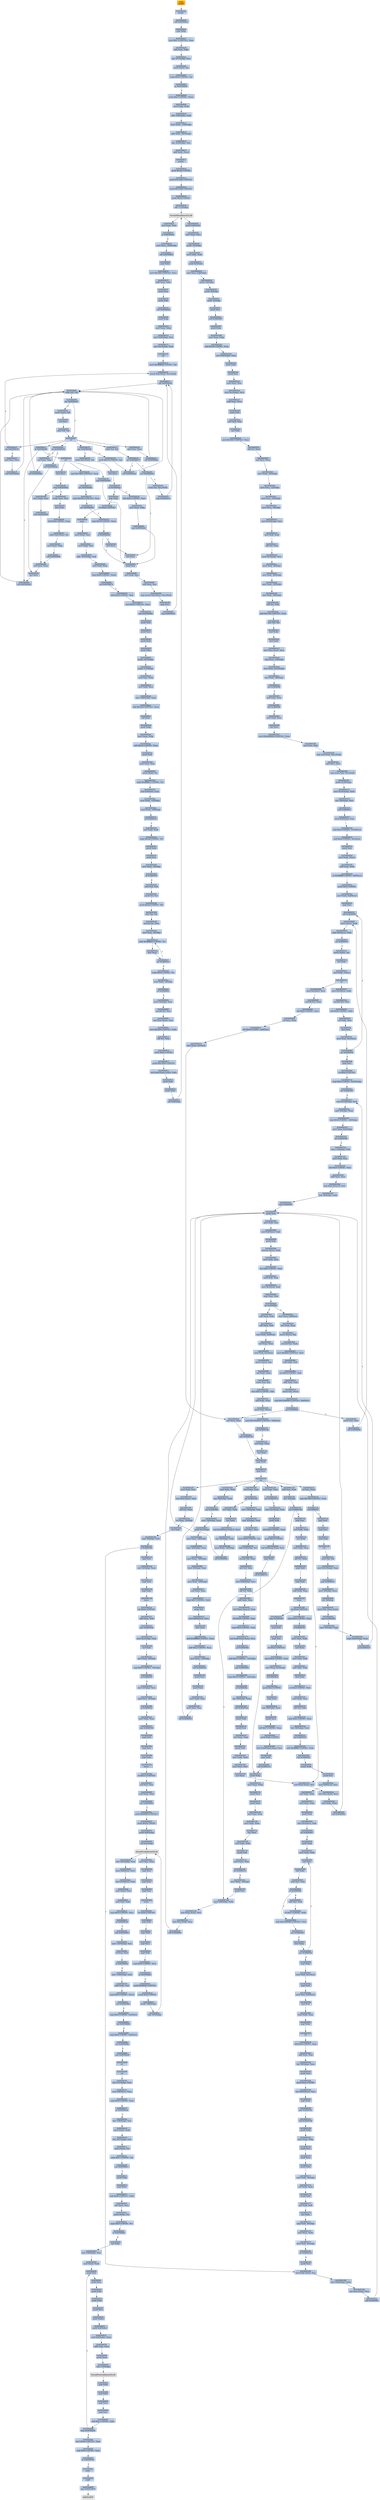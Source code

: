 digraph G {
node[shape=rectangle,style=filled,fillcolor=lightsteelblue,color=lightsteelblue]
bgcolor="transparent"
a0x005bfadbpushfl_[label="start\npushfl ",color="lightgrey",fillcolor="orange"];
a0x005bfadcpusha_[label="0x005bfadc\npusha "];
a0x005bfaddcall_0x005bfae2[label="0x005bfadd\ncall 0x005bfae2"];
a0x005bfae2popl_ebp[label="0x005bfae2\npopl %ebp"];
a0x005bfae3movl_0x7UINT32_eax[label="0x005bfae3\nmovl $0x7<UINT32>, %eax"];
a0x005bfae8subl_eax_ebp[label="0x005bfae8\nsubl %eax, %ebp"];
a0x005bfaealeal__271ebp__esi[label="0x005bfaea\nleal -271(%ebp), %esi"];
a0x005bfaf0movb_esi__al[label="0x005bfaf0\nmovb (%esi), %al"];
a0x005bfaf2cmpb_0x0UINT8_al[label="0x005bfaf2\ncmpb $0x0<UINT8>, %al"];
a0x005bfaf4je_0x005bfb08[label="0x005bfaf4\nje 0x005bfb08"];
a0x005bfb08movb_0x1UINT8_esi_[label="0x005bfb08\nmovb $0x1<UINT8>, (%esi)"];
a0x005bfb0bmovl_ebp_edx[label="0x005bfb0b\nmovl %ebp, %edx"];
a0x005bfb0dsubl__339ebp__edx[label="0x005bfb0d\nsubl -339(%ebp), %edx"];
a0x005bfb13movl_edx__339ebp_[label="0x005bfb13\nmovl %edx, -339(%ebp)"];
a0x005bfb19addl_edx__291ebp_[label="0x005bfb19\naddl %edx, -291(%ebp)"];
a0x005bfb1fleal__223ebp__esi[label="0x005bfb1f\nleal -223(%ebp), %esi"];
a0x005bfb25addl_edx_esi_[label="0x005bfb25\naddl %edx, (%esi)"];
a0x005bfb27pusha_[label="0x005bfb27\npusha "];
a0x005bfb28pushl_0x40UINT8[label="0x005bfb28\npushl $0x40<UINT8>"];
a0x005bfb2apushl_0x1000UINT32[label="0x005bfb2a\npushl $0x1000<UINT32>"];
a0x005bfb2fpushl_0x1000UINT32[label="0x005bfb2f\npushl $0x1000<UINT32>"];
a0x005bfb34pushl_0x0UINT8[label="0x005bfb34\npushl $0x0<UINT8>"];
a0x005bfb36call__171ebp_[label="0x005bfb36\ncall -171(%ebp)"];
VirtualAlloc_kernel32_dll[label="VirtualAlloc@kernel32.dll",color="lightgrey",fillcolor="lightgrey"];
a0x005bfb3ctestl_eax_eax[label="0x005bfb3c\ntestl %eax, %eax"];
a0x005bfb3eje_0x005bfeae[label="0x005bfb3e\nje 0x005bfeae"];
a0x005bfb44movl_eax__299ebp_[label="0x005bfb44\nmovl %eax, -299(%ebp)"];
a0x005bfb4acall_0x005bfb4f[label="0x005bfb4a\ncall 0x005bfb4f"];
a0x005bfb4fpopl_ebx[label="0x005bfb4f\npopl %ebx"];
a0x005bfb50movl_0x368UINT32_ecx[label="0x005bfb50\nmovl $0x368<UINT32>, %ecx"];
a0x005bfb55addl_ecx_ebx[label="0x005bfb55\naddl %ecx, %ebx"];
a0x005bfb57pushl_eax[label="0x005bfb57\npushl %eax"];
a0x005bfb58pushl_ebx[label="0x005bfb58\npushl %ebx"];
a0x005bfb59call_0x005bfe0f[label="0x005bfb59\ncall 0x005bfe0f"];
a0x005bfe0fpushl_ebp[label="0x005bfe0f\npushl %ebp"];
a0x005bfe10movl_esp_ebp[label="0x005bfe10\nmovl %esp, %ebp"];
a0x005bfe12movl_0x8ebp__esi[label="0x005bfe12\nmovl 0x8(%ebp), %esi"];
a0x005bfe15movl_0xcebp__edi[label="0x005bfe15\nmovl 0xc(%ebp), %edi"];
a0x005bfe18cld_[label="0x005bfe18\ncld "];
a0x005bfe19movb_0xffffff80UINT8_dl[label="0x005bfe19\nmovb $0xffffff80<UINT8>, %dl"];
a0x005bfe1bmovsb_ds_esi__es_edi_[label="0x005bfe1b\nmovsb %ds:(%esi), %es:(%edi)"];
a0x005bfe1ccall_0x005bfe8e[label="0x005bfe1c\ncall 0x005bfe8e"];
a0x005bfe8eaddb_dl_dl[label="0x005bfe8e\naddb %dl, %dl"];
a0x005bfe90jne_0x005bfe97[label="0x005bfe90\njne 0x005bfe97"];
a0x005bfe92movb_esi__dl[label="0x005bfe92\nmovb (%esi), %dl"];
a0x005bfe94incl_esi[label="0x005bfe94\nincl %esi"];
a0x005bfe95adcb_dl_dl[label="0x005bfe95\nadcb %dl, %dl"];
a0x005bfe97ret[label="0x005bfe97\nret"];
a0x005bfe21jae_0x005bfe1b[label="0x005bfe21\njae 0x005bfe1b"];
a0x005bfe23xorl_ecx_ecx[label="0x005bfe23\nxorl %ecx, %ecx"];
a0x005bfe25call_0x005bfe8e[label="0x005bfe25\ncall 0x005bfe8e"];
a0x005bfe2ajae_0x005bfe45[label="0x005bfe2a\njae 0x005bfe45"];
a0x005bfe2cxorl_eax_eax[label="0x005bfe2c\nxorl %eax, %eax"];
a0x005bfe2ecall_0x005bfe8e[label="0x005bfe2e\ncall 0x005bfe8e"];
a0x005bfe33jae_0x005bfe56[label="0x005bfe33\njae 0x005bfe56"];
a0x005bfe35movb_0x10UINT8_al[label="0x005bfe35\nmovb $0x10<UINT8>, %al"];
a0x005bfe37call_0x005bfe8e[label="0x005bfe37\ncall 0x005bfe8e"];
a0x005bfe3cadcb_al_al[label="0x005bfe3c\nadcb %al, %al"];
a0x005bfe3ejae_0x005bfe37[label="0x005bfe3e\njae 0x005bfe37"];
a0x005bfe40jne_0x005bfe83[label="0x005bfe40\njne 0x005bfe83"];
a0x005bfe42stosb_al_es_edi_[label="0x005bfe42\nstosb %al, %es:(%edi)"];
a0x005bfe43jmp_0x005bfe1c[label="0x005bfe43\njmp 0x005bfe1c"];
a0x005bfe56lodsb_ds_esi__al[label="0x005bfe56\nlodsb %ds:(%esi), %al"];
a0x005bfe57shrl_eax[label="0x005bfe57\nshrl %eax"];
a0x005bfe59je_0x005bfeaa[label="0x005bfe59\nje 0x005bfeaa"];
a0x005bfe5badcl_0x2UINT8_ecx[label="0x005bfe5b\nadcl $0x2<UINT8>, %ecx"];
a0x005bfe5emovl_eax_ebp[label="0x005bfe5e\nmovl %eax, %ebp"];
a0x005bfe60jmp_0x005bfe84[label="0x005bfe60\njmp 0x005bfe84"];
a0x005bfe84pushl_esi[label="0x005bfe84\npushl %esi"];
a0x005bfe85movl_edi_esi[label="0x005bfe85\nmovl %edi, %esi"];
a0x005bfe87subl_eax_esi[label="0x005bfe87\nsubl %eax, %esi"];
a0x005bfe89repz_movsb_ds_esi__es_edi_[label="0x005bfe89\nrepz movsb %ds:(%esi), %es:(%edi)"];
a0x005bfe8bpopl_esi[label="0x005bfe8b\npopl %esi"];
a0x005bfe8cjmp_0x005bfe1c[label="0x005bfe8c\njmp 0x005bfe1c"];
a0x005bfe83incl_ecx[label="0x005bfe83\nincl %ecx"];
a0x005bfe45call_0x005bfe9a[label="0x005bfe45\ncall 0x005bfe9a"];
a0x005bfe9aincl_ecx[label="0x005bfe9a\nincl %ecx"];
a0x005bfe9bcall_0x005bfe8e[label="0x005bfe9b\ncall 0x005bfe8e"];
a0x005bfea0adcl_ecx_ecx[label="0x005bfea0\nadcl %ecx, %ecx"];
a0x005bfea2call_0x005bfe8e[label="0x005bfea2\ncall 0x005bfe8e"];
a0x005bfea7jb_0x005bfe9b[label="0x005bfea7\njb 0x005bfe9b"];
a0x005bfea9ret[label="0x005bfea9\nret"];
a0x005bfe4adecl_ecx[label="0x005bfe4a\ndecl %ecx"];
a0x005bfe4bloop_0x005bfe62[label="0x005bfe4b\nloop 0x005bfe62"];
a0x005bfe62xchgl_eax_ecx[label="0x005bfe62\nxchgl %eax, %ecx"];
a0x005bfe63decl_eax[label="0x005bfe63\ndecl %eax"];
a0x005bfe64shll_0x8UINT8_eax[label="0x005bfe64\nshll $0x8<UINT8>, %eax"];
a0x005bfe67lodsb_ds_esi__al[label="0x005bfe67\nlodsb %ds:(%esi), %al"];
a0x005bfe68movl_eax_ebp[label="0x005bfe68\nmovl %eax, %ebp"];
a0x005bfe6acall_0x005bfe98[label="0x005bfe6a\ncall 0x005bfe98"];
a0x005bfe98xorl_ecx_ecx[label="0x005bfe98\nxorl %ecx, %ecx"];
a0x005bfe6fcmpl_0x7d00UINT32_eax[label="0x005bfe6f\ncmpl $0x7d00<UINT32>, %eax"];
a0x005bfe74jae_0x005bfe82[label="0x005bfe74\njae 0x005bfe82"];
a0x005bfe76cmpl_0x500UINT32_eax[label="0x005bfe76\ncmpl $0x500<UINT32>, %eax"];
a0x005bfe7bjae_0x005bfe83[label="0x005bfe7b\njae 0x005bfe83"];
a0x005bfe7dcmpl_0x7fUINT8_eax[label="0x005bfe7d\ncmpl $0x7f<UINT8>, %eax"];
a0x005bfe80ja_0x005bfe84[label="0x005bfe80\nja 0x005bfe84"];
a0x005bfe82incl_ecx[label="0x005bfe82\nincl %ecx"];
a0x005bfe4dmovl_ebp_eax[label="0x005bfe4d\nmovl %ebp, %eax"];
a0x005bfe4fcall_0x005bfe98[label="0x005bfe4f\ncall 0x005bfe98"];
a0x005bfe54jmp_0x005bfe84[label="0x005bfe54\njmp 0x005bfe84"];
a0x005bfeaapopl_ebp[label="0x005bfeaa\npopl %ebp"];
a0x005bfeabret_0x8UINT16[label="0x005bfeab\nret $0x8<UINT16>"];
a0x005bfb5epopa_[label="0x005bfb5e\npopa "];
a0x005bfb5fmovl_esi__esi[label="0x005bfb5f\nmovl (%esi), %esi"];
a0x005bfb61movl_ebp_edi[label="0x005bfb61\nmovl %ebp, %edi"];
a0x005bfb63addl__355ebp__edi[label="0x005bfb63\naddl -355(%ebp), %edi"];
a0x005bfb69movl_edi_ebx[label="0x005bfb69\nmovl %edi, %ebx"];
a0x005bfb6bcmpl_0x0UINT8_edi_[label="0x005bfb6b\ncmpl $0x0<UINT8>, (%edi)"];
a0x005bfb6ejne_0x005bfb7a[label="0x005bfb6e\njne 0x005bfb7a"];
a0x005bfb70addl_0x4UINT8_edi[label="0x005bfb70\naddl $0x4<UINT8>, %edi"];
a0x005bfb73movl_0x0UINT32_ecx[label="0x005bfb73\nmovl $0x0<UINT32>, %ecx"];
a0x005bfb78jmp_0x005bfb90[label="0x005bfb78\njmp 0x005bfb90"];
a0x005bfb90pushl_edi[label="0x005bfb90\npushl %edi"];
a0x005bfb91pushl_ecx[label="0x005bfb91\npushl %ecx"];
a0x005bfb92pushl_edx[label="0x005bfb92\npushl %edx"];
a0x005bfb93pushl_ebx[label="0x005bfb93\npushl %ebx"];
a0x005bfb94pushl__167ebp_[label="0x005bfb94\npushl -167(%ebp)"];
a0x005bfb9apushl__171ebp_[label="0x005bfb9a\npushl -171(%ebp)"];
a0x005bfba0movl_esi_edx[label="0x005bfba0\nmovl %esi, %edx"];
a0x005bfba2movl_edi_ecx[label="0x005bfba2\nmovl %edi, %ecx"];
a0x005bfba4movl__299ebp__eax[label="0x005bfba4\nmovl -299(%ebp), %eax"];
a0x005bfbaaaddl_0x5a9UINT32_eax[label="0x005bfbaa\naddl $0x5a9<UINT32>, %eax"];
a0x005bfbafcall_eax[label="0x005bfbaf\ncall %eax"];
a0x036405a9pushl_ebp[label="0x036405a9\npushl %ebp"];
a0x036405aamovl_esp_ebp[label="0x036405aa\nmovl %esp, %ebp"];
a0x036405acsubl_0x10UINT8_esp[label="0x036405ac\nsubl $0x10<UINT8>, %esp"];
a0x036405afpushl_edi[label="0x036405af\npushl %edi"];
a0x036405b0movl_ecx_edi[label="0x036405b0\nmovl %ecx, %edi"];
a0x036405b2movb_edi__cl[label="0x036405b2\nmovb (%edi), %cl"];
a0x036405b4cmpb_0xffffffe1UINT8_cl[label="0x036405b4\ncmpb $0xffffffe1<UINT8>, %cl"];
a0x036405b7leal_0xdedi__eax[label="0x036405b7\nleal 0xd(%edi), %eax"];
a0x036405bamovl_edx__12ebp_[label="0x036405ba\nmovl %edx, -12(%ebp)"];
a0x036405bdmovl_eax__16ebp_[label="0x036405bd\nmovl %eax, -16(%ebp)"];
a0x036405c0jb_0x36405c9[label="0x036405c0\njb 0x36405c9"];
a0x036405c9xorl_edx_edx[label="0x036405c9\nxorl %edx, %edx"];
a0x036405cbcmpb_0x2dUINT8_cl[label="0x036405cb\ncmpb $0x2d<UINT8>, %cl"];
a0x036405cepushl_ebx[label="0x036405ce\npushl %ebx"];
a0x036405cfpushl_esi[label="0x036405cf\npushl %esi"];
a0x036405d0movl_edx__8ebp_[label="0x036405d0\nmovl %edx, -8(%ebp)"];
a0x036405d3jb_0x36405e9[label="0x036405d3\njb 0x36405e9"];
a0x036405d5xorb_ah_ah[label="0x036405d5\nxorb %ah, %ah"];
a0x036405d7movb_cl_al[label="0x036405d7\nmovb %cl, %al"];
a0x036405d9movb_0x2dUINT8_bl[label="0x036405d9\nmovb $0x2d<UINT8>, %bl"];
a0x036405dbdivb_bl_al[label="0x036405db\ndivb %bl, %al"];
a0x036405ddmovzbl_al_eax[label="0x036405dd\nmovzbl %al, %eax"];
a0x036405e0movl_eax__8ebp_[label="0x036405e0\nmovl %eax, -8(%ebp)"];
a0x036405e3addb_0xffffffd3UINT8_cl[label="0x036405e3\naddb $0xffffffd3<UINT8>, %cl"];
a0x036405e6decl_eax[label="0x036405e6\ndecl %eax"];
a0x036405e7jne_0x36405e3[label="0x036405e7\njne 0x36405e3"];
a0x036405e9cmpb_0x9UINT8_cl[label="0x036405e9\ncmpb $0x9<UINT8>, %cl"];
a0x036405ecmovl_edx__4ebp_[label="0x036405ec\nmovl %edx, -4(%ebp)"];
a0x036405efjb_0x3640605[label="0x036405ef\njb 0x3640605"];
a0x03640605movl__4ebp__eax[label="0x03640605\nmovl -4(%ebp), %eax"];
a0x03640608movzbl_cl_esi[label="0x03640608\nmovzbl %cl, %esi"];
a0x0364060bleal_esieax__ecx[label="0x0364060b\nleal (%esi,%eax), %ecx"];
a0x0364060emovl_0x300UINT32_ebx[label="0x0364060e\nmovl $0x300<UINT32>, %ebx"];
a0x03640613shll_cl_ebx[label="0x03640613\nshll %cl, %ebx"];
a0x03640615pushl_0x4UINT8[label="0x03640615\npushl $0x4<UINT8>"];
a0x03640617pushl_0x1000UINT32[label="0x03640617\npushl $0x1000<UINT32>"];
a0x0364061cleal_0xe6cebxebx__ebx[label="0x0364061c\nleal 0xe6c(%ebx,%ebx), %ebx"];
a0x03640623pushl_ebx[label="0x03640623\npushl %ebx"];
a0x03640624pushl_edx[label="0x03640624\npushl %edx"];
a0x03640625call_0x8ebp_[label="0x03640625\ncall 0x8(%ebp)"];
a0x03640628pushl_0x9edi_[label="0x03640628\npushl 0x9(%edi)"];
a0x0364062bmovl_eax_ecx[label="0x0364062b\nmovl %eax, %ecx"];
a0x0364062dpushl__12ebp_[label="0x0364062d\npushl -12(%ebp)"];
a0x03640630movl_ebx_edx[label="0x03640630\nmovl %ebx, %edx"];
a0x03640632pushl_0x5edi_[label="0x03640632\npushl 0x5(%edi)"];
a0x03640635movl_ecx_0x8ebp_[label="0x03640635\nmovl %ecx, 0x8(%ebp)"];
a0x03640638pushl__16ebp_[label="0x03640638\npushl -16(%ebp)"];
a0x0364063bpushl__8ebp_[label="0x0364063b\npushl -8(%ebp)"];
a0x0364063epushl__4ebp_[label="0x0364063e\npushl -4(%ebp)"];
a0x03640641pushl_esi[label="0x03640641\npushl %esi"];
a0x03640642call_0x3640297[label="0x03640642\ncall 0x3640297"];
a0x03640297pushl_ebp[label="0x03640297\npushl %ebp"];
a0x03640298movl_esp_ebp[label="0x03640298\nmovl %esp, %ebp"];
a0x0364029asubl_0x38UINT8_esp[label="0x0364029a\nsubl $0x38<UINT8>, %esp"];
a0x0364029dmovl_0x8ebp__eax[label="0x0364029d\nmovl 0x8(%ebp), %eax"];
a0x036402a0pushl_ebx[label="0x036402a0\npushl %ebx"];
a0x036402a1pushl_esi[label="0x036402a1\npushl %esi"];
a0x036402a2movl_ecx_esi[label="0x036402a2\nmovl %ecx, %esi"];
a0x036402a4movl_0xcebp__ecx[label="0x036402a4\nmovl 0xc(%ebp), %ecx"];
a0x036402a7addl_eax_ecx[label="0x036402a7\naddl %eax, %ecx"];
a0x036402a9pushl_edi[label="0x036402a9\npushl %edi"];
a0x036402aaxorl_edi_edi[label="0x036402aa\nxorl %edi, %edi"];
a0x036402acincl_edi[label="0x036402ac\nincl %edi"];
a0x036402admovl_0x300UINT32_eax[label="0x036402ad\nmovl $0x300<UINT32>, %eax"];
a0x036402b2shll_cl_eax[label="0x036402b2\nshll %cl, %eax"];
a0x036402b4xorl_ecx_ecx[label="0x036402b4\nxorl %ecx, %ecx"];
a0x036402b6movl_edx__32ebp_[label="0x036402b6\nmovl %edx, -32(%ebp)"];
a0x036402b9movl_ecx__12ebp_[label="0x036402b9\nmovl %ecx, -12(%ebp)"];
a0x036402bcmovl_ecx__24ebp_[label="0x036402bc\nmovl %ecx, -24(%ebp)"];
a0x036402bfmovl_ecx__4ebp_[label="0x036402bf\nmovl %ecx, -4(%ebp)"];
a0x036402c2movl_0x10ebp__ecx[label="0x036402c2\nmovl 0x10(%ebp), %ecx"];
a0x036402c5movl_edi_edx[label="0x036402c5\nmovl %edi, %edx"];
a0x036402c7shll_cl_edx[label="0x036402c7\nshll %cl, %edx"];
a0x036402c9movl_0xcebp__ecx[label="0x036402c9\nmovl 0xc(%ebp), %ecx"];
a0x036402ccmovl_edi__8ebp_[label="0x036402cc\nmovl %edi, -8(%ebp)"];
a0x036402cfmovl_edi__20ebp_[label="0x036402cf\nmovl %edi, -20(%ebp)"];
a0x036402d2movl_edi__16ebp_[label="0x036402d2\nmovl %edi, -16(%ebp)"];
a0x036402d5movl_edi__28ebp_[label="0x036402d5\nmovl %edi, -28(%ebp)"];
a0x036402d8shll_cl_edi[label="0x036402d8\nshll %cl, %edi"];
a0x036402daaddl_0x736UINT32_eax[label="0x036402da\naddl $0x736<UINT32>, %eax"];
a0x036402dfxorb_bl_bl[label="0x036402df\nxorb %bl, %bl"];
a0x036402e1decl_edx[label="0x036402e1\ndecl %edx"];
a0x036402e2decl_edi[label="0x036402e2\ndecl %edi"];
a0x036402e3leal_eaxeax__ecx[label="0x036402e3\nleal (%eax,%eax), %ecx"];
a0x036402e6cmpl_ecx__32ebp_[label="0x036402e6\ncmpl %ecx, -32(%ebp)"];
a0x036402e9movl_edx_0x10ebp_[label="0x036402e9\nmovl %edx, 0x10(%ebp)"];
a0x036402ecmovl_edi__36ebp_[label="0x036402ec\nmovl %edi, -36(%ebp)"];
a0x036402efjae_0x36402f9[label="0x036402ef\njae 0x36402f9"];
a0x036402f9testl_eax_eax[label="0x036402f9\ntestl %eax, %eax"];
a0x036402fbjbe_0x364030f[label="0x036402fb\njbe 0x364030f"];
a0x036402fdmovl_eax_ecx[label="0x036402fd\nmovl %eax, %ecx"];
a0x036402ffshrl_ecx[label="0x036402ff\nshrl %ecx"];
a0x03640301movl_0x4000400UINT32_eax[label="0x03640301\nmovl $0x4000400<UINT32>, %eax"];
a0x03640306movl_esi_edi[label="0x03640306\nmovl %esi, %edi"];
a0x03640308repz_stosl_eax_es_edi_[label="0x03640308\nrepz stosl %eax, %es:(%edi)"];
a0x0364030aadcl_ecx_ecx[label="0x0364030a\nadcl %ecx, %ecx"];
a0x0364030crepz_stosw_ax_es_edi_[label="0x0364030c\nrepz stosw %ax, %es:(%edi)"];
a0x0364030fpushl_0x18ebp_[label="0x0364030f\npushl 0x18(%ebp)"];
a0x03640312movl_0x14ebp__edx[label="0x03640312\nmovl 0x14(%ebp), %edx"];
a0x03640315leal__56ebp__ecx[label="0x03640315\nleal -56(%ebp), %ecx"];
a0x03640318call_0x3640017[label="0x03640318\ncall 0x3640017"];
a0x03640017movl_0x4esp__eax[label="0x03640017\nmovl 0x4(%esp), %eax"];
a0x0364001bandl_0x0UINT8_0x10ecx_[label="0x0364001b\nandl $0x0<UINT8>, 0x10(%ecx)"];
a0x0364001fandl_0x0UINT8_0xcecx_[label="0x0364001f\nandl $0x0<UINT8>, 0xc(%ecx)"];
a0x03640023pushl_esi[label="0x03640023\npushl %esi"];
a0x03640024movl_edx_ecx_[label="0x03640024\nmovl %edx, (%ecx)"];
a0x03640026addl_eax_edx[label="0x03640026\naddl %eax, %edx"];
a0x03640028orl_0xffffffffUINT8_0x8ecx_[label="0x03640028\norl $0xffffffff<UINT8>, 0x8(%ecx)"];
a0x0364002cpushl_0x5UINT8[label="0x0364002c\npushl $0x5<UINT8>"];
a0x0364002emovl_edx_0x4ecx_[label="0x0364002e\nmovl %edx, 0x4(%ecx)"];
a0x03640031popl_esi[label="0x03640031\npopl %esi"];
a0x03640032call_0x3640000[label="0x03640032\ncall 0x3640000"];
a0x03640000movl_ecx__edx[label="0x03640000\nmovl (%ecx), %edx"];
a0x03640002cmpl_0x4ecx__edx[label="0x03640002\ncmpl 0x4(%ecx), %edx"];
a0x03640005jne_0x3640011[label="0x03640005\njne 0x3640011"];
a0x03640011movb_edx__al[label="0x03640011\nmovb (%edx), %al"];
a0x03640013incl_edx[label="0x03640013\nincl %edx"];
a0x03640014movl_edx_ecx_[label="0x03640014\nmovl %edx, (%ecx)"];
a0x03640016ret[label="0x03640016\nret"];
a0x03640037movl_0xcecx__edx[label="0x03640037\nmovl 0xc(%ecx), %edx"];
a0x0364003amovzbl_al_eax[label="0x0364003a\nmovzbl %al, %eax"];
a0x0364003dshll_0x8UINT8_edx[label="0x0364003d\nshll $0x8<UINT8>, %edx"];
a0x03640040orl_edx_eax[label="0x03640040\norl %edx, %eax"];
a0x03640042decl_esi[label="0x03640042\ndecl %esi"];
a0x03640043movl_eax_0xcecx_[label="0x03640043\nmovl %eax, 0xc(%ecx)"];
a0x03640046jne_0x3640032[label="0x03640046\njne 0x3640032"];
a0x03640048popl_esi[label="0x03640048\npopl %esi"];
a0x03640049ret_0x4UINT16[label="0x03640049\nret $0x4<UINT16>"];
a0x0364031dcmpl_0x0UINT8_0x20ebp_[label="0x0364031d\ncmpl $0x0<UINT8>, 0x20(%ebp)"];
a0x03640321jbe_0x3640597[label="0x03640321\njbe 0x3640597"];
a0x03640327movl_0x10ebp__eax[label="0x03640327\nmovl 0x10(%ebp), %eax"];
a0x0364032aandl__4ebp__eax[label="0x0364032a\nandl -4(%ebp), %eax"];
a0x0364032dcmpl_0x0UINT8__40ebp_[label="0x0364032d\ncmpl $0x0<UINT8>, -40(%ebp)"];
a0x03640331movl_eax_0xcebp_[label="0x03640331\nmovl %eax, 0xc(%ebp)"];
a0x03640334jne_0x36405a0[label="0x03640334\njne 0x36405a0"];
a0x0364033amovl__12ebp__edi[label="0x0364033a\nmovl -12(%ebp), %edi"];
a0x0364033dmovl_edi_ecx[label="0x0364033d\nmovl %edi, %ecx"];
a0x0364033fshll_0x4UINT8_ecx[label="0x0364033f\nshll $0x4<UINT8>, %ecx"];
a0x03640342addl_eax_ecx[label="0x03640342\naddl %eax, %ecx"];
a0x03640344leal_esiecx2__ecx[label="0x03640344\nleal (%esi,%ecx,2), %ecx"];
a0x03640347leal__56ebp__edx[label="0x03640347\nleal -56(%ebp), %edx"];
a0x0364034acall_0x3640093[label="0x0364034a\ncall 0x3640093"];
a0x03640093pushl_esi[label="0x03640093\npushl %esi"];
a0x03640094movl_edx_esi[label="0x03640094\nmovl %edx, %esi"];
a0x03640096movl_0x8esi__edx[label="0x03640096\nmovl 0x8(%esi), %edx"];
a0x03640099pushl_edi[label="0x03640099\npushl %edi"];
a0x0364009amovzwl_ecx__edi[label="0x0364009a\nmovzwl (%ecx), %edi"];
a0x0364009dmovl_edx_eax[label="0x0364009d\nmovl %edx, %eax"];
a0x0364009fshrl_0xbUINT8_eax[label="0x0364009f\nshrl $0xb<UINT8>, %eax"];
a0x036400a2imull_edi_eax[label="0x036400a2\nimull %edi, %eax"];
a0x036400a5movl_0xcesi__edi[label="0x036400a5\nmovl 0xc(%esi), %edi"];
a0x036400a8cmpl_eax_edi[label="0x036400a8\ncmpl %eax, %edi"];
a0x036400aajae_0x36400ec[label="0x036400aa\njae 0x36400ec"];
a0x036400acmovl_eax_0x8esi_[label="0x036400ac\nmovl %eax, 0x8(%esi)"];
a0x036400afxorl_eax_eax[label="0x036400af\nxorl %eax, %eax"];
a0x036400b1movw_ecx__ax[label="0x036400b1\nmovw (%ecx), %ax"];
a0x036400b4movzwl_ax_edx[label="0x036400b4\nmovzwl %ax, %edx"];
a0x036400b7movl_0x800UINT32_edi[label="0x036400b7\nmovl $0x800<UINT32>, %edi"];
a0x036400bcsubl_edx_edi[label="0x036400bc\nsubl %edx, %edi"];
a0x036400besarl_0x5UINT8_edi[label="0x036400be\nsarl $0x5<UINT8>, %edi"];
a0x036400c1addl_eax_edi[label="0x036400c1\naddl %eax, %edi"];
a0x036400c3movw_di_ecx_[label="0x036400c3\nmovw %di, (%ecx)"];
a0x036400c6cmpl_0x1000000UINT32_0x8esi_[label="0x036400c6\ncmpl $0x1000000<UINT32>, 0x8(%esi)"];
a0x036400cdjae_0x36400e8[label="0x036400cd\njae 0x36400e8"];
a0x036400e8xorl_eax_eax[label="0x036400e8\nxorl %eax, %eax"];
a0x036400eajmp_0x364012e[label="0x036400ea\njmp 0x364012e"];
a0x0364012epopl_edi[label="0x0364012e\npopl %edi"];
a0x0364012fpopl_esi[label="0x0364012f\npopl %esi"];
a0x03640130ret[label="0x03640130\nret"];
a0x0364034ftestl_eax_eax[label="0x0364034f\ntestl %eax, %eax"];
a0x03640351jne_0x36403c9[label="0x03640351\njne 0x36403c9"];
a0x03640353movl__36ebp__edx[label="0x03640353\nmovl -36(%ebp), %edx"];
a0x03640356andl__4ebp__edx[label="0x03640356\nandl -4(%ebp), %edx"];
a0x03640359xorl_ecx_ecx[label="0x03640359\nxorl %ecx, %ecx"];
a0x0364035bmovb_0x8UINT8_cl[label="0x0364035b\nmovb $0x8<UINT8>, %cl"];
a0x0364035dsubb_0x8ebp__cl[label="0x0364035d\nsubb 0x8(%ebp), %cl"];
a0x03640360movzbl_bl_eax[label="0x03640360\nmovzbl %bl, %eax"];
a0x03640363shrl_cl_eax[label="0x03640363\nshrl %cl, %eax"];
a0x03640365movl_0x8ebp__ecx[label="0x03640365\nmovl 0x8(%ebp), %ecx"];
a0x03640368shll_cl_edx[label="0x03640368\nshll %cl, %edx"];
a0x0364036aaddl_edx_eax[label="0x0364036a\naddl %edx, %eax"];
a0x0364036cleal_eaxeax2__eax[label="0x0364036c\nleal (%eax,%eax,2), %eax"];
a0x0364036fshll_0x9UINT8_eax[label="0x0364036f\nshll $0x9<UINT8>, %eax"];
a0x03640372cmpl_0x4UINT8_edi[label="0x03640372\ncmpl $0x4<UINT8>, %edi"];
a0x03640375leal_0xe6ceaxesi__ecx[label="0x03640375\nleal 0xe6c(%eax,%esi), %ecx"];
a0x0364037cjnl_0x3640384[label="0x0364037c\njnl 0x3640384"];
a0x0364037eandl_0x0UINT8__12ebp_[label="0x0364037e\nandl $0x0<UINT8>, -12(%ebp)"];
a0x03640382jmp_0x3640394[label="0x03640382\njmp 0x3640394"];
a0x03640394cmpl_0x0UINT8__24ebp_[label="0x03640394\ncmpl $0x0<UINT8>, -24(%ebp)"];
a0x03640398je_0x36403ba[label="0x03640398\nje 0x36403ba"];
a0x036403baleal__56ebp__edx[label="0x036403ba\nleal -56(%ebp), %edx"];
a0x036403bdcall_0x36401ad[label="0x036403bd\ncall 0x36401ad"];
a0x036401adpushl_ebx[label="0x036401ad\npushl %ebx"];
a0x036401aepushl_esi[label="0x036401ae\npushl %esi"];
a0x036401afxorl_eax_eax[label="0x036401af\nxorl %eax, %eax"];
a0x036401b1pushl_edi[label="0x036401b1\npushl %edi"];
a0x036401b2movl_edx_ebx[label="0x036401b2\nmovl %edx, %ebx"];
a0x036401b4movl_ecx_edi[label="0x036401b4\nmovl %ecx, %edi"];
a0x036401b6incl_eax[label="0x036401b6\nincl %eax"];
a0x036401b7leal_eaxeax__esi[label="0x036401b7\nleal (%eax,%eax), %esi"];
a0x036401baleal_esiedi__ecx[label="0x036401ba\nleal (%esi,%edi), %ecx"];
a0x036401bdmovl_ebx_edx[label="0x036401bd\nmovl %ebx, %edx"];
a0x036401bfcall_0x3640093[label="0x036401bf\ncall 0x3640093"];
a0x036401c4orl_esi_eax[label="0x036401c4\norl %esi, %eax"];
a0x036401c6cmpl_0x100UINT32_eax[label="0x036401c6\ncmpl $0x100<UINT32>, %eax"];
a0x036401cbjl_0x36401b7[label="0x036401cb\njl 0x36401b7"];
a0x036400cfmovl_esi_ecx[label="0x036400cf\nmovl %esi, %ecx"];
a0x036400d1call_0x3640000[label="0x036400d1\ncall 0x3640000"];
a0x036400d6movl_0xcesi__ecx[label="0x036400d6\nmovl 0xc(%esi), %ecx"];
a0x036400d9movzbl_al_eax[label="0x036400d9\nmovzbl %al, %eax"];
a0x036400dcshll_0x8UINT8_ecx[label="0x036400dc\nshll $0x8<UINT8>, %ecx"];
a0x036400dforl_ecx_eax[label="0x036400df\norl %ecx, %eax"];
a0x036400e1shll_0x8UINT8_0x8esi_[label="0x036400e1\nshll $0x8<UINT8>, 0x8(%esi)"];
a0x036400e5movl_eax_0xcesi_[label="0x036400e5\nmovl %eax, 0xc(%esi)"];
a0x036401cdpopl_edi[label="0x036401cd\npopl %edi"];
a0x036401cepopl_esi[label="0x036401ce\npopl %esi"];
a0x036401cfpopl_ebx[label="0x036401cf\npopl %ebx"];
a0x036401d0ret[label="0x036401d0\nret"];
a0x036403c2movb_al_bl[label="0x036403c2\nmovb %al, %bl"];
a0x036403c4movl_0x1cebp__eax[label="0x036403c4\nmovl 0x1c(%ebp), %eax"];
a0x036403c7jmp_0x3640433[label="0x036403c7\njmp 0x3640433"];
a0x03640433movl__4ebp__ecx[label="0x03640433\nmovl -4(%ebp), %ecx"];
a0x03640436incl__4ebp_[label="0x03640436\nincl -4(%ebp)"];
a0x03640439movb_bl_ecxeax_[label="0x03640439\nmovb %bl, (%ecx,%eax)"];
a0x0364043cjmp_0x364058b[label="0x0364043c\njmp 0x364058b"];
a0x0364058bmovl__4ebp__eax[label="0x0364058b\nmovl -4(%ebp), %eax"];
a0x0364058ecmpl_0x20ebp__eax[label="0x0364058e\ncmpl 0x20(%ebp), %eax"];
a0x03640591jb_0x3640327[label="0x03640591\njb 0x3640327"];
a0x036400ecsubl_eax_edx[label="0x036400ec\nsubl %eax, %edx"];
a0x036400eesubl_eax_edi[label="0x036400ee\nsubl %eax, %edi"];
a0x036400f0movl_edx_0x8esi_[label="0x036400f0\nmovl %edx, 0x8(%esi)"];
a0x036400f3xorl_eax_eax[label="0x036400f3\nxorl %eax, %eax"];
a0x036400f5movl_edi_0xcesi_[label="0x036400f5\nmovl %edi, 0xc(%esi)"];
a0x036400f8movw_ecx__ax[label="0x036400f8\nmovw (%ecx), %ax"];
a0x036400fbxorl_edx_edx[label="0x036400fb\nxorl %edx, %edx"];
a0x036400fdmovw_ax_dx[label="0x036400fd\nmovw %ax, %dx"];
a0x03640100shrw_0x5UINT8_dx[label="0x03640100\nshrw $0x5<UINT8>, %dx"];
a0x03640104subl_edx_eax[label="0x03640104\nsubl %edx, %eax"];
a0x03640106movw_ax_ecx_[label="0x03640106\nmovw %ax, (%ecx)"];
a0x03640109cmpl_0x1000000UINT32_0x8esi_[label="0x03640109\ncmpl $0x1000000<UINT32>, 0x8(%esi)"];
a0x03640110jae_0x364012b[label="0x03640110\njae 0x364012b"];
a0x0364012bxorl_eax_eax[label="0x0364012b\nxorl %eax, %eax"];
a0x0364012dincl_eax[label="0x0364012d\nincl %eax"];
a0x036403c9xorl_ebx_ebx[label="0x036403c9\nxorl %ebx, %ebx"];
a0x036403cbincl_ebx[label="0x036403cb\nincl %ebx"];
a0x036403ccleal_0x180esiedi2__ecx[label="0x036403cc\nleal 0x180(%esi,%edi,2), %ecx"];
a0x036403d3leal__56ebp__edx[label="0x036403d3\nleal -56(%ebp), %edx"];
a0x036403d6movl_ebx__24ebp_[label="0x036403d6\nmovl %ebx, -24(%ebp)"];
a0x036403d9call_0x3640093[label="0x036403d9\ncall 0x3640093"];
a0x036403decmpl_ebx_eax[label="0x036403de\ncmpl %ebx, %eax"];
a0x036403e0leal__56ebp__edx[label="0x036403e0\nleal -56(%ebp), %edx"];
a0x036403e3jne_0x36404b0[label="0x036403e3\njne 0x36404b0"];
a0x036404b0movl__16ebp__eax[label="0x036404b0\nmovl -16(%ebp), %eax"];
a0x036404b3pushl_0xcebp_[label="0x036404b3\npushl 0xc(%ebp)"];
a0x036404b6movl_eax__28ebp_[label="0x036404b6\nmovl %eax, -28(%ebp)"];
a0x036404b9movl__20ebp__eax[label="0x036404b9\nmovl -20(%ebp), %eax"];
a0x036404bcmovl_eax__16ebp_[label="0x036404bc\nmovl %eax, -16(%ebp)"];
a0x036404bfmovl__8ebp__eax[label="0x036404bf\nmovl -8(%ebp), %eax"];
a0x036404c2movl_eax__20ebp_[label="0x036404c2\nmovl %eax, -20(%ebp)"];
a0x036404c5xorl_eax_eax[label="0x036404c5\nxorl %eax, %eax"];
a0x036404c7cmpl_0x7UINT8_edi[label="0x036404c7\ncmpl $0x7<UINT8>, %edi"];
a0x036404casetge_al[label="0x036404ca\nsetge %al"];
a0x036404cdleal_0x664esi__ecx[label="0x036404cd\nleal 0x664(%esi), %ecx"];
a0x036404d3decl_eax[label="0x036404d3\ndecl %eax"];
a0x036404d4andl_0xfffffffdUINT8_eax[label="0x036404d4\nandl $0xfffffffd<UINT8>, %eax"];
a0x036404d7addl_0xaUINT8_eax[label="0x036404d7\naddl $0xa<UINT8>, %eax"];
a0x036404damovl_eax__12ebp_[label="0x036404da\nmovl %eax, -12(%ebp)"];
a0x036404ddcall_0x3640232[label="0x036404dd\ncall 0x3640232"];
a0x03640232pushl_esi[label="0x03640232\npushl %esi"];
a0x03640233pushl_edi[label="0x03640233\npushl %edi"];
a0x03640234movl_edx_edi[label="0x03640234\nmovl %edx, %edi"];
a0x03640236movl_ecx_esi[label="0x03640236\nmovl %ecx, %esi"];
a0x03640238call_0x3640093[label="0x03640238\ncall 0x3640093"];
a0x0364023dtestl_eax_eax[label="0x0364023d\ntestl %eax, %eax"];
a0x0364023fjne_0x3640257[label="0x0364023f\njne 0x3640257"];
a0x03640241movl_0xcesp__eax[label="0x03640241\nmovl 0xc(%esp), %eax"];
a0x03640245pushl_edi[label="0x03640245\npushl %edi"];
a0x03640246shll_0x4UINT8_eax[label="0x03640246\nshll $0x4<UINT8>, %eax"];
a0x03640249pushl_0x3UINT8[label="0x03640249\npushl $0x3<UINT8>"];
a0x0364024bleal_0x4eaxesi__ecx[label="0x0364024b\nleal 0x4(%eax,%esi), %ecx"];
a0x0364024fpopl_edx[label="0x0364024f\npopl %edx"];
a0x03640250call_0x3640131[label="0x03640250\ncall 0x3640131"];
a0x03640131pushl_ebp[label="0x03640131\npushl %ebp"];
a0x03640132movl_esp_ebp[label="0x03640132\nmovl %esp, %ebp"];
a0x03640134pushl_ecx[label="0x03640134\npushl %ecx"];
a0x03640135pushl_ebx[label="0x03640135\npushl %ebx"];
a0x03640136xorl_eax_eax[label="0x03640136\nxorl %eax, %eax"];
a0x03640138movl_edx_ebx[label="0x03640138\nmovl %edx, %ebx"];
a0x0364013aincl_eax[label="0x0364013a\nincl %eax"];
a0x0364013btestl_ebx_ebx[label="0x0364013b\ntestl %ebx, %ebx"];
a0x0364013dpushl_edi[label="0x0364013d\npushl %edi"];
a0x0364013emovl_ecx_edi[label="0x0364013e\nmovl %ecx, %edi"];
a0x03640140jle_0x364015c[label="0x03640140\njle 0x364015c"];
a0x03640142movl_ebx__4ebp_[label="0x03640142\nmovl %ebx, -4(%ebp)"];
a0x03640145pushl_esi[label="0x03640145\npushl %esi"];
a0x03640146movl_0x8ebp__edx[label="0x03640146\nmovl 0x8(%ebp), %edx"];
a0x03640149leal_eaxeax__esi[label="0x03640149\nleal (%eax,%eax), %esi"];
a0x0364014cleal_esiedi__ecx[label="0x0364014c\nleal (%esi,%edi), %ecx"];
a0x0364014fcall_0x3640093[label="0x0364014f\ncall 0x3640093"];
a0x03640154addl_esi_eax[label="0x03640154\naddl %esi, %eax"];
a0x03640156decl__4ebp_[label="0x03640156\ndecl -4(%ebp)"];
a0x03640159jne_0x3640146[label="0x03640159\njne 0x3640146"];
a0x0364015bpopl_esi[label="0x0364015b\npopl %esi"];
a0x0364015cxorl_edx_edx[label="0x0364015c\nxorl %edx, %edx"];
a0x0364015eincl_edx[label="0x0364015e\nincl %edx"];
a0x0364015fmovl_ebx_ecx[label="0x0364015f\nmovl %ebx, %ecx"];
a0x03640161shll_cl_edx[label="0x03640161\nshll %cl, %edx"];
a0x03640163popl_edi[label="0x03640163\npopl %edi"];
a0x03640164popl_ebx[label="0x03640164\npopl %ebx"];
a0x03640165subl_edx_eax[label="0x03640165\nsubl %edx, %eax"];
a0x03640167leave_[label="0x03640167\nleave "];
a0x03640168ret_0x4UINT16[label="0x03640168\nret $0x4<UINT16>"];
a0x03640255jmp_0x3640292[label="0x03640255\njmp 0x3640292"];
a0x03640292popl_edi[label="0x03640292\npopl %edi"];
a0x03640293popl_esi[label="0x03640293\npopl %esi"];
a0x03640294ret_0x4UINT16[label="0x03640294\nret $0x4<UINT16>"];
a0x036404e2cmpl_0x4UINT8_eax[label="0x036404e2\ncmpl $0x4<UINT8>, %eax"];
a0x036404e5movl_eax_0xcebp_[label="0x036404e5\nmovl %eax, 0xc(%ebp)"];
a0x036404e8jl_0x36404ed[label="0x036404e8\njl 0x36404ed"];
a0x036404eapushl_0x3UINT8[label="0x036404ea\npushl $0x3<UINT8>"];
a0x036404ecpopl_eax[label="0x036404ec\npopl %eax"];
a0x036404edleal__56ebp__ecx[label="0x036404ed\nleal -56(%ebp), %ecx"];
a0x036404f0pushl_ecx[label="0x036404f0\npushl %ecx"];
a0x036404f1shll_0x7UINT8_eax[label="0x036404f1\nshll $0x7<UINT8>, %eax"];
a0x036404f4pushl_0x6UINT8[label="0x036404f4\npushl $0x6<UINT8>"];
a0x036404f6leal_0x360eaxesi__ecx[label="0x036404f6\nleal 0x360(%eax,%esi), %ecx"];
a0x036404fdpopl_edx[label="0x036404fd\npopl %edx"];
a0x036404fecall_0x3640131[label="0x036404fe\ncall 0x3640131"];
a0x03640503cmpl_0x4UINT8_eax[label="0x03640503\ncmpl $0x4<UINT8>, %eax"];
a0x03640506jl_0x3640551[label="0x03640506\njl 0x3640551"];
a0x03640508movl_eax_edx[label="0x03640508\nmovl %eax, %edx"];
a0x0364050asarl_edx[label="0x0364050a\nsarl %edx"];
a0x0364050cmovl_eax_edi[label="0x0364050c\nmovl %eax, %edi"];
a0x0364050eandl_ebx_edi[label="0x0364050e\nandl %ebx, %edi"];
a0x03640510decl_edx[label="0x03640510\ndecl %edx"];
a0x03640511orl_0x2UINT8_edi[label="0x03640511\norl $0x2<UINT8>, %edi"];
a0x03640514movl_edx_ecx[label="0x03640514\nmovl %edx, %ecx"];
a0x03640516shll_cl_edi[label="0x03640516\nshll %cl, %edi"];
a0x03640518cmpl_0xeUINT8_eax[label="0x03640518\ncmpl $0xe<UINT8>, %eax"];
a0x0364051bleal__56ebp__ecx[label="0x0364051b\nleal -56(%ebp), %ecx"];
a0x0364051ejnl_0x3640535[label="0x0364051e\njnl 0x3640535"];
a0x03640535addl_0xfffffffcUINT8_edx[label="0x03640535\naddl $0xfffffffc<UINT8>, %edx"];
a0x03640538call_0x364004c[label="0x03640538\ncall 0x364004c"];
a0x0364004cpushl_ebx[label="0x0364004c\npushl %ebx"];
a0x0364004dpushl_esi[label="0x0364004d\npushl %esi"];
a0x0364004emovl_0x8ecx__esi[label="0x0364004e\nmovl 0x8(%ecx), %esi"];
a0x03640051xorl_ebx_ebx[label="0x03640051\nxorl %ebx, %ebx"];
a0x03640053testl_edx_edx[label="0x03640053\ntestl %edx, %edx"];
a0x03640055pushl_edi[label="0x03640055\npushl %edi"];
a0x03640056movl_0xcecx__edi[label="0x03640056\nmovl 0xc(%ecx), %edi"];
a0x03640059jle_0x3640087[label="0x03640059\njle 0x3640087"];
a0x0364005bpushl_ebp[label="0x0364005b\npushl %ebp"];
a0x0364005cmovl_edx_ebp[label="0x0364005c\nmovl %edx, %ebp"];
a0x0364005eshrl_esi[label="0x0364005e\nshrl %esi"];
a0x03640060shll_ebx[label="0x03640060\nshll %ebx"];
a0x03640062cmpl_esi_edi[label="0x03640062\ncmpl %esi, %edi"];
a0x03640064jb_0x364006b[label="0x03640064\njb 0x364006b"];
a0x03640066subl_esi_edi[label="0x03640066\nsubl %esi, %edi"];
a0x03640068orl_0x1UINT8_ebx[label="0x03640068\norl $0x1<UINT8>, %ebx"];
a0x0364006bcmpl_0x1000000UINT32_esi[label="0x0364006b\ncmpl $0x1000000<UINT32>, %esi"];
a0x03640071jae_0x3640083[label="0x03640071\njae 0x3640083"];
a0x03640083decl_ebp[label="0x03640083\ndecl %ebp"];
a0x03640084jne_0x364005e[label="0x03640084\njne 0x364005e"];
a0x03640086popl_ebp[label="0x03640086\npopl %ebp"];
a0x03640087movl_edi_0xcecx_[label="0x03640087\nmovl %edi, 0xc(%ecx)"];
a0x0364008apopl_edi[label="0x0364008a\npopl %edi"];
a0x0364008bmovl_esi_0x8ecx_[label="0x0364008b\nmovl %esi, 0x8(%ecx)"];
a0x0364008epopl_esi[label="0x0364008e\npopl %esi"];
a0x0364008fmovl_ebx_eax[label="0x0364008f\nmovl %ebx, %eax"];
a0x03640091popl_ebx[label="0x03640091\npopl %ebx"];
a0x03640092ret[label="0x03640092\nret"];
a0x0364053dshll_0x4UINT8_eax[label="0x0364053d\nshll $0x4<UINT8>, %eax"];
a0x03640540addl_eax_edi[label="0x03640540\naddl %eax, %edi"];
a0x03640542leal__56ebp__eax[label="0x03640542\nleal -56(%ebp), %eax"];
a0x03640545pushl_eax[label="0x03640545\npushl %eax"];
a0x03640546pushl_0x4UINT8[label="0x03640546\npushl $0x4<UINT8>"];
a0x03640548leal_0x644esi__ecx[label="0x03640548\nleal 0x644(%esi), %ecx"];
a0x0364054epopl_edx[label="0x0364054e\npopl %edx"];
a0x0364054fjmp_0x364052c[label="0x0364054f\njmp 0x364052c"];
a0x0364052ccall_0x364016b[label="0x0364052c\ncall 0x364016b"];
a0x0364016bpushl_ebp[label="0x0364016b\npushl %ebp"];
a0x0364016cmovl_esp_ebp[label="0x0364016c\nmovl %esp, %ebp"];
a0x0364016epushl_ecx[label="0x0364016e\npushl %ecx"];
a0x0364016fpushl_ecx[label="0x0364016f\npushl %ecx"];
a0x03640170pushl_ebx[label="0x03640170\npushl %ebx"];
a0x03640171movl_edx__8ebp_[label="0x03640171\nmovl %edx, -8(%ebp)"];
a0x03640174xorl_edx_edx[label="0x03640174\nxorl %edx, %edx"];
a0x03640176pushl_edi[label="0x03640176\npushl %edi"];
a0x03640177xorl_edi_edi[label="0x03640177\nxorl %edi, %edi"];
a0x03640179incl_edx[label="0x03640179\nincl %edx"];
a0x0364017acmpl_edi__8ebp_[label="0x0364017a\ncmpl %edi, -8(%ebp)"];
a0x0364017dmovl_ecx_ebx[label="0x0364017d\nmovl %ecx, %ebx"];
a0x0364017fmovl_edi__4ebp_[label="0x0364017f\nmovl %edi, -4(%ebp)"];
a0x03640182jle_0x36401a4[label="0x03640182\njle 0x36401a4"];
a0x03640184pushl_esi[label="0x03640184\npushl %esi"];
a0x03640185leal_edxedx__esi[label="0x03640185\nleal (%edx,%edx), %esi"];
a0x03640188movl_0x8ebp__edx[label="0x03640188\nmovl 0x8(%ebp), %edx"];
a0x0364018bleal_esiebx__ecx[label="0x0364018b\nleal (%esi,%ebx), %ecx"];
a0x0364018ecall_0x3640093[label="0x0364018e\ncall 0x3640093"];
a0x03640193movl_edi_ecx[label="0x03640193\nmovl %edi, %ecx"];
a0x03640195leal_esieax__edx[label="0x03640195\nleal (%esi,%eax), %edx"];
a0x03640198shll_cl_eax[label="0x03640198\nshll %cl, %eax"];
a0x0364019aorl_eax__4ebp_[label="0x0364019a\norl %eax, -4(%ebp)"];
a0x0364019dincl_edi[label="0x0364019d\nincl %edi"];
a0x0364019ecmpl__8ebp__edi[label="0x0364019e\ncmpl -8(%ebp), %edi"];
a0x036401a1jl_0x3640185[label="0x036401a1\njl 0x3640185"];
a0x036401a3popl_esi[label="0x036401a3\npopl %esi"];
a0x036401a4movl__4ebp__eax[label="0x036401a4\nmovl -4(%ebp), %eax"];
a0x036401a7popl_edi[label="0x036401a7\npopl %edi"];
a0x036401a8popl_ebx[label="0x036401a8\npopl %ebx"];
a0x036401a9leave_[label="0x036401a9\nleave "];
a0x036401aaret_0x4UINT16[label="0x036401aa\nret $0x4<UINT16>"];
a0x03640531addl_eax_edi[label="0x03640531\naddl %eax, %edi"];
a0x03640533jmp_0x3640556[label="0x03640533\njmp 0x3640556"];
a0x03640556movl_0xcebp__edx[label="0x03640556\nmovl 0xc(%ebp), %edx"];
a0x03640559incl_edi[label="0x03640559\nincl %edi"];
a0x0364055amovl_edi__8ebp_[label="0x0364055a\nmovl %edi, -8(%ebp)"];
a0x0364055dcmpl_0x0UINT8__8ebp_[label="0x0364055d\ncmpl $0x0<UINT8>, -8(%ebp)"];
a0x03640561je_0x3640597[label="0x03640561\nje 0x3640597"];
a0x03640563movl__4ebp__ecx[label="0x03640563\nmovl -4(%ebp), %ecx"];
a0x03640566cmpl_ecx__8ebp_[label="0x03640566\ncmpl %ecx, -8(%ebp)"];
a0x03640569ja_0x36405a5[label="0x03640569\nja 0x36405a5"];
a0x036405a5movl_ebx_eax[label="0x036405a5\nmovl %ebx, %eax"];
a0x036405a7jmp_0x3640599[label="0x036405a7\njmp 0x3640599"];
a0x03640599popl_edi[label="0x03640599\npopl %edi"];
a0x0364059apopl_esi[label="0x0364059a\npopl %esi"];
a0x0364059bpopl_ebx[label="0x0364059b\npopl %ebx"];
a0x0364059cleave_[label="0x0364059c\nleave "];
a0x0364059dret_0x1cUINT16[label="0x0364059d\nret $0x1c<UINT16>"];
a0x03640647xorl_esi_esi[label="0x03640647\nxorl %esi, %esi"];
a0x03640649testl_eax_eax[label="0x03640649\ntestl %eax, %eax"];
a0x0364064bjne_0x364064e[label="0x0364064b\njne 0x364064e"];
a0x0364064epushl_0x8000UINT32[label="0x0364064e\npushl $0x8000<UINT32>"];
a0x03640653pushl_0x0UINT8[label="0x03640653\npushl $0x0<UINT8>"];
a0x03640655pushl_0x8ebp_[label="0x03640655\npushl 0x8(%ebp)"];
a0x03640658call_0xcebp_[label="0x03640658\ncall 0xc(%ebp)"];
VirtualFree_kernel32_dll[label="VirtualFree@kernel32.dll",color="lightgrey",fillcolor="lightgrey"];
a0x0364065bmovl_esi_eax[label="0x0364065b\nmovl %esi, %eax"];
a0x0364065dpopl_esi[label="0x0364065d\npopl %esi"];
a0x0364065epopl_ebx[label="0x0364065e\npopl %ebx"];
a0x0364065fpopl_edi[label="0x0364065f\npopl %edi"];
a0x03640660leave_[label="0x03640660\nleave "];
a0x03640661ret_0x8UINT16[label="0x03640661\nret $0x8<UINT16>"];
a0x005bfbb1popl_ebx[label="0x005bfbb1\npopl %ebx"];
a0x005bfbb2popl_edx[label="0x005bfbb2\npopl %edx"];
a0x005bfbb3popl_ecx[label="0x005bfbb3\npopl %ecx"];
a0x005bfbb4popl_edi[label="0x005bfbb4\npopl %edi"];
a0x005bfbb5cmpl_0x0UINT8_ecx[label="0x005bfbb5\ncmpl $0x0<UINT8>, %ecx"];
a0x005bfbb8je_0x005bfbbf[label="0x005bfbb8\nje 0x005bfbbf"];
a0x005bfbbfpushl_0x8000UINT32[label="0x005bfbbf\npushl $0x8000<UINT32>"];
a0x005bfbc4pushl_0x0UINT8[label="0x005bfbc4\npushl $0x0<UINT8>"];
a0x005bfbc6pushl__299ebp_[label="0x005bfbc6\npushl -299(%ebp)"];
a0x005bfbcccall__167ebp_[label="0x005bfbcc\ncall -167(%ebp)"];
a0x005bfbd2leal__291ebp__esi[label="0x005bfbd2\nleal -291(%ebp), %esi"];
a0x005bfbd8movl_0x8esi__ecx[label="0x005bfbd8\nmovl 0x8(%esi), %ecx"];
a0x005bfbdbleal_0x10esi__edx[label="0x005bfbdb\nleal 0x10(%esi), %edx"];
a0x005bfbdemovl_esi__esi[label="0x005bfbde\nmovl (%esi), %esi"];
a0x005bfbe0movl_esi_edi[label="0x005bfbe0\nmovl %esi, %edi"];
a0x005bfbe2cmpl_0x0UINT8_ecx[label="0x005bfbe2\ncmpl $0x0<UINT8>, %ecx"];
a0x005bfbe5je_0x005bfc26[label="0x005bfbe5\nje 0x005bfc26"];
a0x005bfc26call_0x005bfd65[label="0x005bfc26\ncall 0x005bfd65"];
a0x005bfd65movl__347ebp__esi[label="0x005bfd65\nmovl -347(%ebp), %esi"];
a0x005bfd6borl_esi_esi[label="0x005bfd6b\norl %esi, %esi"];
a0x005bfd6dje_0x005bfe0a[label="0x005bfd6d\nje 0x005bfe0a"];
a0x005bfd73movl__339ebp__edx[label="0x005bfd73\nmovl -339(%ebp), %edx"];
a0x005bfd79addl_edx_esi[label="0x005bfd79\naddl %edx, %esi"];
a0x005bfd7bcmpl_0x0UINT8_esi_[label="0x005bfd7b\ncmpl $0x0<UINT8>, (%esi)"];
a0x005bfd7ejne_0x005bfd8e[label="0x005bfd7e\njne 0x005bfd8e"];
a0x005bfd80cmpl_0x0UINT8_0x4esi_[label="0x005bfd80\ncmpl $0x0<UINT8>, 0x4(%esi)"];
a0x005bfd84jne_0x005bfd8e[label="0x005bfd84\njne 0x005bfd8e"];
a0x005bfd86cmpl_0x0UINT8_0x8esi_[label="0x005bfd86\ncmpl $0x0<UINT8>, 0x8(%esi)"];
a0x005bfd8ajne_0x005bfd8e[label="0x005bfd8a\njne 0x005bfd8e"];
a0x005bfd8cjmp_0x005bfe08[label="0x005bfd8c\njmp 0x005bfe08"];
a0x005bfe08clc_[label="0x005bfe08\nclc "];
a0x005bfe09ret[label="0x005bfe09\nret"];
a0x005bfc2bleal__271ebp__ecx[label="0x005bfc2b\nleal -271(%ebp), %ecx"];
a0x005bfc31movl_0x8ecx__eax[label="0x005bfc31\nmovl 0x8(%ecx), %eax"];
a0x005bfc34cmpl_0x0UINT8_eax[label="0x005bfc34\ncmpl $0x0<UINT8>, %eax"];
a0x005bfc37je_0x005bfcbe[label="0x005bfc37\nje 0x005bfcbe"];
a0x005bfcbeleal__339ebp__esi[label="0x005bfcbe\nleal -339(%ebp), %esi"];
a0x005bfcc4movl_esi__edx[label="0x005bfcc4\nmovl (%esi), %edx"];
a0x005bfcc6leal__247ebp__esi[label="0x005bfcc6\nleal -247(%ebp), %esi"];
a0x005bfcccmovb_esi__al[label="0x005bfccc\nmovb (%esi), %al"];
a0x005bfccecmpb_0x1UINT8_al[label="0x005bfcce\ncmpb $0x1<UINT8>, %al"];
a0x005bfcd0jne_0x005bfd11[label="0x005bfcd0\njne 0x005bfd11"];
a0x005bfd11pushl_ebp[label="0x005bfd11\npushl %ebp"];
a0x005bfd12popl_ebx[label="0x005bfd12\npopl %ebx"];
a0x005bfd13subl_0x8UINT32_ebx[label="0x005bfd13\nsubl $0x8<UINT32>, %ebx"];
a0x005bfd19xorl_ecx_ecx[label="0x005bfd19\nxorl %ecx, %ecx"];
a0x005bfd1bmovb_ebx__cl[label="0x005bfd1b\nmovb (%ebx), %cl"];
a0x005bfd1dcmpb_0x0UINT8_cl[label="0x005bfd1d\ncmpb $0x0<UINT8>, %cl"];
a0x005bfd20je_0x005bfd4a[label="0x005bfd20\nje 0x005bfd4a"];
a0x005bfd22incl_ebx[label="0x005bfd22\nincl %ebx"];
a0x005bfd23leal__339ebp__esi[label="0x005bfd23\nleal -339(%ebp), %esi"];
a0x005bfd29movl_esi__edx[label="0x005bfd29\nmovl (%esi), %edx"];
a0x005bfd2bpushl_esi[label="0x005bfd2b\npushl %esi"];
a0x005bfd2cpushl_ecx[label="0x005bfd2c\npushl %ecx"];
a0x005bfd2dpushl_ebx[label="0x005bfd2d\npushl %ebx"];
a0x005bfd2epushl_edx[label="0x005bfd2e\npushl %edx"];
a0x005bfd2fpushl_esi[label="0x005bfd2f\npushl %esi"];
a0x005bfd30pushl_ebx_[label="0x005bfd30\npushl (%ebx)"];
a0x005bfd32pushl_0x4ebx_[label="0x005bfd32\npushl 0x4(%ebx)"];
a0x005bfd35movl_0x8ebx__eax[label="0x005bfd35\nmovl 0x8(%ebx), %eax"];
a0x005bfd38addl_edx_eax[label="0x005bfd38\naddl %edx, %eax"];
a0x005bfd3apushl_eax[label="0x005bfd3a\npushl %eax"];
a0x005bfd3bcall__175ebp_[label="0x005bfd3b\ncall -175(%ebp)"];
VirtualProtect_kernel32_dll[label="VirtualProtect@kernel32.dll",color="lightgrey",fillcolor="lightgrey"];
a0x005bfd41popl_edx[label="0x005bfd41\npopl %edx"];
a0x005bfd42popl_ebx[label="0x005bfd42\npopl %ebx"];
a0x005bfd43popl_ecx[label="0x005bfd43\npopl %ecx"];
a0x005bfd44popl_esi[label="0x005bfd44\npopl %esi"];
a0x005bfd45addl_0xcUINT8_ebx[label="0x005bfd45\naddl $0xc<UINT8>, %ebx"];
a0x005bfd48loop_0x005bfd2b[label="0x005bfd48\nloop 0x005bfd2b"];
a0x005bfd4amovl_0x0UINT32_eax[label="0x005bfd4a\nmovl $0x0<UINT32>, %eax"];
a0x005bfd4fcmpl_0x0UINT8_eax[label="0x005bfd4f\ncmpl $0x0<UINT8>, %eax"];
a0x005bfd52je_0x005bfd5e[label="0x005bfd52\nje 0x005bfd5e"];
a0x005bfd5epopa_[label="0x005bfd5e\npopa "];
a0x005bfd5fpopfl_[label="0x005bfd5f\npopfl "];
a0x005bfd60jmp_0x0051d976[label="0x005bfd60\njmp 0x0051d976"];
a0x0051d976[label="0x0051d976",color="lightgrey",fillcolor="lightgrey"];
a0x005bfadbpushfl_ -> a0x005bfadcpusha_ [color="#000000"];
a0x005bfadcpusha_ -> a0x005bfaddcall_0x005bfae2 [color="#000000"];
a0x005bfaddcall_0x005bfae2 -> a0x005bfae2popl_ebp [color="#000000"];
a0x005bfae2popl_ebp -> a0x005bfae3movl_0x7UINT32_eax [color="#000000"];
a0x005bfae3movl_0x7UINT32_eax -> a0x005bfae8subl_eax_ebp [color="#000000"];
a0x005bfae8subl_eax_ebp -> a0x005bfaealeal__271ebp__esi [color="#000000"];
a0x005bfaealeal__271ebp__esi -> a0x005bfaf0movb_esi__al [color="#000000"];
a0x005bfaf0movb_esi__al -> a0x005bfaf2cmpb_0x0UINT8_al [color="#000000"];
a0x005bfaf2cmpb_0x0UINT8_al -> a0x005bfaf4je_0x005bfb08 [color="#000000"];
a0x005bfaf4je_0x005bfb08 -> a0x005bfb08movb_0x1UINT8_esi_ [color="#000000",label="T"];
a0x005bfb08movb_0x1UINT8_esi_ -> a0x005bfb0bmovl_ebp_edx [color="#000000"];
a0x005bfb0bmovl_ebp_edx -> a0x005bfb0dsubl__339ebp__edx [color="#000000"];
a0x005bfb0dsubl__339ebp__edx -> a0x005bfb13movl_edx__339ebp_ [color="#000000"];
a0x005bfb13movl_edx__339ebp_ -> a0x005bfb19addl_edx__291ebp_ [color="#000000"];
a0x005bfb19addl_edx__291ebp_ -> a0x005bfb1fleal__223ebp__esi [color="#000000"];
a0x005bfb1fleal__223ebp__esi -> a0x005bfb25addl_edx_esi_ [color="#000000"];
a0x005bfb25addl_edx_esi_ -> a0x005bfb27pusha_ [color="#000000"];
a0x005bfb27pusha_ -> a0x005bfb28pushl_0x40UINT8 [color="#000000"];
a0x005bfb28pushl_0x40UINT8 -> a0x005bfb2apushl_0x1000UINT32 [color="#000000"];
a0x005bfb2apushl_0x1000UINT32 -> a0x005bfb2fpushl_0x1000UINT32 [color="#000000"];
a0x005bfb2fpushl_0x1000UINT32 -> a0x005bfb34pushl_0x0UINT8 [color="#000000"];
a0x005bfb34pushl_0x0UINT8 -> a0x005bfb36call__171ebp_ [color="#000000"];
a0x005bfb36call__171ebp_ -> VirtualAlloc_kernel32_dll [color="#000000"];
VirtualAlloc_kernel32_dll -> a0x005bfb3ctestl_eax_eax [color="#000000"];
a0x005bfb3ctestl_eax_eax -> a0x005bfb3eje_0x005bfeae [color="#000000"];
a0x005bfb3eje_0x005bfeae -> a0x005bfb44movl_eax__299ebp_ [color="#000000",label="F"];
a0x005bfb44movl_eax__299ebp_ -> a0x005bfb4acall_0x005bfb4f [color="#000000"];
a0x005bfb4acall_0x005bfb4f -> a0x005bfb4fpopl_ebx [color="#000000"];
a0x005bfb4fpopl_ebx -> a0x005bfb50movl_0x368UINT32_ecx [color="#000000"];
a0x005bfb50movl_0x368UINT32_ecx -> a0x005bfb55addl_ecx_ebx [color="#000000"];
a0x005bfb55addl_ecx_ebx -> a0x005bfb57pushl_eax [color="#000000"];
a0x005bfb57pushl_eax -> a0x005bfb58pushl_ebx [color="#000000"];
a0x005bfb58pushl_ebx -> a0x005bfb59call_0x005bfe0f [color="#000000"];
a0x005bfb59call_0x005bfe0f -> a0x005bfe0fpushl_ebp [color="#000000"];
a0x005bfe0fpushl_ebp -> a0x005bfe10movl_esp_ebp [color="#000000"];
a0x005bfe10movl_esp_ebp -> a0x005bfe12movl_0x8ebp__esi [color="#000000"];
a0x005bfe12movl_0x8ebp__esi -> a0x005bfe15movl_0xcebp__edi [color="#000000"];
a0x005bfe15movl_0xcebp__edi -> a0x005bfe18cld_ [color="#000000"];
a0x005bfe18cld_ -> a0x005bfe19movb_0xffffff80UINT8_dl [color="#000000"];
a0x005bfe19movb_0xffffff80UINT8_dl -> a0x005bfe1bmovsb_ds_esi__es_edi_ [color="#000000"];
a0x005bfe1bmovsb_ds_esi__es_edi_ -> a0x005bfe1ccall_0x005bfe8e [color="#000000"];
a0x005bfe1ccall_0x005bfe8e -> a0x005bfe8eaddb_dl_dl [color="#000000"];
a0x005bfe8eaddb_dl_dl -> a0x005bfe90jne_0x005bfe97 [color="#000000"];
a0x005bfe90jne_0x005bfe97 -> a0x005bfe92movb_esi__dl [color="#000000",label="F"];
a0x005bfe92movb_esi__dl -> a0x005bfe94incl_esi [color="#000000"];
a0x005bfe94incl_esi -> a0x005bfe95adcb_dl_dl [color="#000000"];
a0x005bfe95adcb_dl_dl -> a0x005bfe97ret [color="#000000"];
a0x005bfe97ret -> a0x005bfe21jae_0x005bfe1b [color="#000000"];
a0x005bfe21jae_0x005bfe1b -> a0x005bfe1bmovsb_ds_esi__es_edi_ [color="#000000",label="T"];
a0x005bfe90jne_0x005bfe97 -> a0x005bfe97ret [color="#000000",label="T"];
a0x005bfe21jae_0x005bfe1b -> a0x005bfe23xorl_ecx_ecx [color="#000000",label="F"];
a0x005bfe23xorl_ecx_ecx -> a0x005bfe25call_0x005bfe8e [color="#000000"];
a0x005bfe25call_0x005bfe8e -> a0x005bfe8eaddb_dl_dl [color="#000000"];
a0x005bfe97ret -> a0x005bfe2ajae_0x005bfe45 [color="#000000"];
a0x005bfe2ajae_0x005bfe45 -> a0x005bfe2cxorl_eax_eax [color="#000000",label="F"];
a0x005bfe2cxorl_eax_eax -> a0x005bfe2ecall_0x005bfe8e [color="#000000"];
a0x005bfe2ecall_0x005bfe8e -> a0x005bfe8eaddb_dl_dl [color="#000000"];
a0x005bfe97ret -> a0x005bfe33jae_0x005bfe56 [color="#000000"];
a0x005bfe33jae_0x005bfe56 -> a0x005bfe35movb_0x10UINT8_al [color="#000000",label="F"];
a0x005bfe35movb_0x10UINT8_al -> a0x005bfe37call_0x005bfe8e [color="#000000"];
a0x005bfe37call_0x005bfe8e -> a0x005bfe8eaddb_dl_dl [color="#000000"];
a0x005bfe97ret -> a0x005bfe3cadcb_al_al [color="#000000"];
a0x005bfe3cadcb_al_al -> a0x005bfe3ejae_0x005bfe37 [color="#000000"];
a0x005bfe3ejae_0x005bfe37 -> a0x005bfe37call_0x005bfe8e [color="#000000",label="T"];
a0x005bfe3ejae_0x005bfe37 -> a0x005bfe40jne_0x005bfe83 [color="#000000",label="F"];
a0x005bfe40jne_0x005bfe83 -> a0x005bfe42stosb_al_es_edi_ [color="#000000",label="F"];
a0x005bfe42stosb_al_es_edi_ -> a0x005bfe43jmp_0x005bfe1c [color="#000000"];
a0x005bfe43jmp_0x005bfe1c -> a0x005bfe1ccall_0x005bfe8e [color="#000000"];
a0x005bfe33jae_0x005bfe56 -> a0x005bfe56lodsb_ds_esi__al [color="#000000",label="T"];
a0x005bfe56lodsb_ds_esi__al -> a0x005bfe57shrl_eax [color="#000000"];
a0x005bfe57shrl_eax -> a0x005bfe59je_0x005bfeaa [color="#000000"];
a0x005bfe59je_0x005bfeaa -> a0x005bfe5badcl_0x2UINT8_ecx [color="#000000",label="F"];
a0x005bfe5badcl_0x2UINT8_ecx -> a0x005bfe5emovl_eax_ebp [color="#000000"];
a0x005bfe5emovl_eax_ebp -> a0x005bfe60jmp_0x005bfe84 [color="#000000"];
a0x005bfe60jmp_0x005bfe84 -> a0x005bfe84pushl_esi [color="#000000"];
a0x005bfe84pushl_esi -> a0x005bfe85movl_edi_esi [color="#000000"];
a0x005bfe85movl_edi_esi -> a0x005bfe87subl_eax_esi [color="#000000"];
a0x005bfe87subl_eax_esi -> a0x005bfe89repz_movsb_ds_esi__es_edi_ [color="#000000"];
a0x005bfe89repz_movsb_ds_esi__es_edi_ -> a0x005bfe8bpopl_esi [color="#000000"];
a0x005bfe8bpopl_esi -> a0x005bfe8cjmp_0x005bfe1c [color="#000000"];
a0x005bfe8cjmp_0x005bfe1c -> a0x005bfe1ccall_0x005bfe8e [color="#000000"];
a0x005bfe40jne_0x005bfe83 -> a0x005bfe83incl_ecx [color="#000000",label="T"];
a0x005bfe83incl_ecx -> a0x005bfe84pushl_esi [color="#000000"];
a0x005bfe2ajae_0x005bfe45 -> a0x005bfe45call_0x005bfe9a [color="#000000",label="T"];
a0x005bfe45call_0x005bfe9a -> a0x005bfe9aincl_ecx [color="#000000"];
a0x005bfe9aincl_ecx -> a0x005bfe9bcall_0x005bfe8e [color="#000000"];
a0x005bfe9bcall_0x005bfe8e -> a0x005bfe8eaddb_dl_dl [color="#000000"];
a0x005bfe97ret -> a0x005bfea0adcl_ecx_ecx [color="#000000"];
a0x005bfea0adcl_ecx_ecx -> a0x005bfea2call_0x005bfe8e [color="#000000"];
a0x005bfea2call_0x005bfe8e -> a0x005bfe8eaddb_dl_dl [color="#000000"];
a0x005bfe97ret -> a0x005bfea7jb_0x005bfe9b [color="#000000"];
a0x005bfea7jb_0x005bfe9b -> a0x005bfea9ret [color="#000000",label="F"];
a0x005bfea9ret -> a0x005bfe4adecl_ecx [color="#000000"];
a0x005bfe4adecl_ecx -> a0x005bfe4bloop_0x005bfe62 [color="#000000"];
a0x005bfe4bloop_0x005bfe62 -> a0x005bfe62xchgl_eax_ecx [color="#000000",label="T"];
a0x005bfe62xchgl_eax_ecx -> a0x005bfe63decl_eax [color="#000000"];
a0x005bfe63decl_eax -> a0x005bfe64shll_0x8UINT8_eax [color="#000000"];
a0x005bfe64shll_0x8UINT8_eax -> a0x005bfe67lodsb_ds_esi__al [color="#000000"];
a0x005bfe67lodsb_ds_esi__al -> a0x005bfe68movl_eax_ebp [color="#000000"];
a0x005bfe68movl_eax_ebp -> a0x005bfe6acall_0x005bfe98 [color="#000000"];
a0x005bfe6acall_0x005bfe98 -> a0x005bfe98xorl_ecx_ecx [color="#000000"];
a0x005bfe98xorl_ecx_ecx -> a0x005bfe9aincl_ecx [color="#000000"];
a0x005bfea9ret -> a0x005bfe6fcmpl_0x7d00UINT32_eax [color="#000000"];
a0x005bfe6fcmpl_0x7d00UINT32_eax -> a0x005bfe74jae_0x005bfe82 [color="#000000"];
a0x005bfe74jae_0x005bfe82 -> a0x005bfe76cmpl_0x500UINT32_eax [color="#000000",label="F"];
a0x005bfe76cmpl_0x500UINT32_eax -> a0x005bfe7bjae_0x005bfe83 [color="#000000"];
a0x005bfe7bjae_0x005bfe83 -> a0x005bfe7dcmpl_0x7fUINT8_eax [color="#000000",label="F"];
a0x005bfe7dcmpl_0x7fUINT8_eax -> a0x005bfe80ja_0x005bfe84 [color="#000000"];
a0x005bfe80ja_0x005bfe84 -> a0x005bfe82incl_ecx [color="#000000",label="F"];
a0x005bfe82incl_ecx -> a0x005bfe83incl_ecx [color="#000000"];
a0x005bfe4bloop_0x005bfe62 -> a0x005bfe4dmovl_ebp_eax [color="#000000",label="F"];
a0x005bfe4dmovl_ebp_eax -> a0x005bfe4fcall_0x005bfe98 [color="#000000"];
a0x005bfe4fcall_0x005bfe98 -> a0x005bfe98xorl_ecx_ecx [color="#000000"];
a0x005bfea9ret -> a0x005bfe54jmp_0x005bfe84 [color="#000000"];
a0x005bfe54jmp_0x005bfe84 -> a0x005bfe84pushl_esi [color="#000000"];
a0x005bfea7jb_0x005bfe9b -> a0x005bfe9bcall_0x005bfe8e [color="#000000",label="T"];
a0x005bfe80ja_0x005bfe84 -> a0x005bfe84pushl_esi [color="#000000",label="T"];
a0x005bfe59je_0x005bfeaa -> a0x005bfeaapopl_ebp [color="#000000",label="T"];
a0x005bfeaapopl_ebp -> a0x005bfeabret_0x8UINT16 [color="#000000"];
a0x005bfeabret_0x8UINT16 -> a0x005bfb5epopa_ [color="#000000"];
a0x005bfb5epopa_ -> a0x005bfb5fmovl_esi__esi [color="#000000"];
a0x005bfb5fmovl_esi__esi -> a0x005bfb61movl_ebp_edi [color="#000000"];
a0x005bfb61movl_ebp_edi -> a0x005bfb63addl__355ebp__edi [color="#000000"];
a0x005bfb63addl__355ebp__edi -> a0x005bfb69movl_edi_ebx [color="#000000"];
a0x005bfb69movl_edi_ebx -> a0x005bfb6bcmpl_0x0UINT8_edi_ [color="#000000"];
a0x005bfb6bcmpl_0x0UINT8_edi_ -> a0x005bfb6ejne_0x005bfb7a [color="#000000"];
a0x005bfb6ejne_0x005bfb7a -> a0x005bfb70addl_0x4UINT8_edi [color="#000000",label="F"];
a0x005bfb70addl_0x4UINT8_edi -> a0x005bfb73movl_0x0UINT32_ecx [color="#000000"];
a0x005bfb73movl_0x0UINT32_ecx -> a0x005bfb78jmp_0x005bfb90 [color="#000000"];
a0x005bfb78jmp_0x005bfb90 -> a0x005bfb90pushl_edi [color="#000000"];
a0x005bfb90pushl_edi -> a0x005bfb91pushl_ecx [color="#000000"];
a0x005bfb91pushl_ecx -> a0x005bfb92pushl_edx [color="#000000"];
a0x005bfb92pushl_edx -> a0x005bfb93pushl_ebx [color="#000000"];
a0x005bfb93pushl_ebx -> a0x005bfb94pushl__167ebp_ [color="#000000"];
a0x005bfb94pushl__167ebp_ -> a0x005bfb9apushl__171ebp_ [color="#000000"];
a0x005bfb9apushl__171ebp_ -> a0x005bfba0movl_esi_edx [color="#000000"];
a0x005bfba0movl_esi_edx -> a0x005bfba2movl_edi_ecx [color="#000000"];
a0x005bfba2movl_edi_ecx -> a0x005bfba4movl__299ebp__eax [color="#000000"];
a0x005bfba4movl__299ebp__eax -> a0x005bfbaaaddl_0x5a9UINT32_eax [color="#000000"];
a0x005bfbaaaddl_0x5a9UINT32_eax -> a0x005bfbafcall_eax [color="#000000"];
a0x005bfbafcall_eax -> a0x036405a9pushl_ebp [color="#000000"];
a0x036405a9pushl_ebp -> a0x036405aamovl_esp_ebp [color="#000000"];
a0x036405aamovl_esp_ebp -> a0x036405acsubl_0x10UINT8_esp [color="#000000"];
a0x036405acsubl_0x10UINT8_esp -> a0x036405afpushl_edi [color="#000000"];
a0x036405afpushl_edi -> a0x036405b0movl_ecx_edi [color="#000000"];
a0x036405b0movl_ecx_edi -> a0x036405b2movb_edi__cl [color="#000000"];
a0x036405b2movb_edi__cl -> a0x036405b4cmpb_0xffffffe1UINT8_cl [color="#000000"];
a0x036405b4cmpb_0xffffffe1UINT8_cl -> a0x036405b7leal_0xdedi__eax [color="#000000"];
a0x036405b7leal_0xdedi__eax -> a0x036405bamovl_edx__12ebp_ [color="#000000"];
a0x036405bamovl_edx__12ebp_ -> a0x036405bdmovl_eax__16ebp_ [color="#000000"];
a0x036405bdmovl_eax__16ebp_ -> a0x036405c0jb_0x36405c9 [color="#000000"];
a0x036405c0jb_0x36405c9 -> a0x036405c9xorl_edx_edx [color="#000000",label="T"];
a0x036405c9xorl_edx_edx -> a0x036405cbcmpb_0x2dUINT8_cl [color="#000000"];
a0x036405cbcmpb_0x2dUINT8_cl -> a0x036405cepushl_ebx [color="#000000"];
a0x036405cepushl_ebx -> a0x036405cfpushl_esi [color="#000000"];
a0x036405cfpushl_esi -> a0x036405d0movl_edx__8ebp_ [color="#000000"];
a0x036405d0movl_edx__8ebp_ -> a0x036405d3jb_0x36405e9 [color="#000000"];
a0x036405d3jb_0x36405e9 -> a0x036405d5xorb_ah_ah [color="#000000",label="F"];
a0x036405d5xorb_ah_ah -> a0x036405d7movb_cl_al [color="#000000"];
a0x036405d7movb_cl_al -> a0x036405d9movb_0x2dUINT8_bl [color="#000000"];
a0x036405d9movb_0x2dUINT8_bl -> a0x036405dbdivb_bl_al [color="#000000"];
a0x036405dbdivb_bl_al -> a0x036405ddmovzbl_al_eax [color="#000000"];
a0x036405ddmovzbl_al_eax -> a0x036405e0movl_eax__8ebp_ [color="#000000"];
a0x036405e0movl_eax__8ebp_ -> a0x036405e3addb_0xffffffd3UINT8_cl [color="#000000"];
a0x036405e3addb_0xffffffd3UINT8_cl -> a0x036405e6decl_eax [color="#000000"];
a0x036405e6decl_eax -> a0x036405e7jne_0x36405e3 [color="#000000"];
a0x036405e7jne_0x36405e3 -> a0x036405e3addb_0xffffffd3UINT8_cl [color="#000000",label="T"];
a0x036405e7jne_0x36405e3 -> a0x036405e9cmpb_0x9UINT8_cl [color="#000000",label="F"];
a0x036405e9cmpb_0x9UINT8_cl -> a0x036405ecmovl_edx__4ebp_ [color="#000000"];
a0x036405ecmovl_edx__4ebp_ -> a0x036405efjb_0x3640605 [color="#000000"];
a0x036405efjb_0x3640605 -> a0x03640605movl__4ebp__eax [color="#000000",label="T"];
a0x03640605movl__4ebp__eax -> a0x03640608movzbl_cl_esi [color="#000000"];
a0x03640608movzbl_cl_esi -> a0x0364060bleal_esieax__ecx [color="#000000"];
a0x0364060bleal_esieax__ecx -> a0x0364060emovl_0x300UINT32_ebx [color="#000000"];
a0x0364060emovl_0x300UINT32_ebx -> a0x03640613shll_cl_ebx [color="#000000"];
a0x03640613shll_cl_ebx -> a0x03640615pushl_0x4UINT8 [color="#000000"];
a0x03640615pushl_0x4UINT8 -> a0x03640617pushl_0x1000UINT32 [color="#000000"];
a0x03640617pushl_0x1000UINT32 -> a0x0364061cleal_0xe6cebxebx__ebx [color="#000000"];
a0x0364061cleal_0xe6cebxebx__ebx -> a0x03640623pushl_ebx [color="#000000"];
a0x03640623pushl_ebx -> a0x03640624pushl_edx [color="#000000"];
a0x03640624pushl_edx -> a0x03640625call_0x8ebp_ [color="#000000"];
a0x03640625call_0x8ebp_ -> VirtualAlloc_kernel32_dll [color="#000000"];
VirtualAlloc_kernel32_dll -> a0x03640628pushl_0x9edi_ [color="#000000"];
a0x03640628pushl_0x9edi_ -> a0x0364062bmovl_eax_ecx [color="#000000"];
a0x0364062bmovl_eax_ecx -> a0x0364062dpushl__12ebp_ [color="#000000"];
a0x0364062dpushl__12ebp_ -> a0x03640630movl_ebx_edx [color="#000000"];
a0x03640630movl_ebx_edx -> a0x03640632pushl_0x5edi_ [color="#000000"];
a0x03640632pushl_0x5edi_ -> a0x03640635movl_ecx_0x8ebp_ [color="#000000"];
a0x03640635movl_ecx_0x8ebp_ -> a0x03640638pushl__16ebp_ [color="#000000"];
a0x03640638pushl__16ebp_ -> a0x0364063bpushl__8ebp_ [color="#000000"];
a0x0364063bpushl__8ebp_ -> a0x0364063epushl__4ebp_ [color="#000000"];
a0x0364063epushl__4ebp_ -> a0x03640641pushl_esi [color="#000000"];
a0x03640641pushl_esi -> a0x03640642call_0x3640297 [color="#000000"];
a0x03640642call_0x3640297 -> a0x03640297pushl_ebp [color="#000000"];
a0x03640297pushl_ebp -> a0x03640298movl_esp_ebp [color="#000000"];
a0x03640298movl_esp_ebp -> a0x0364029asubl_0x38UINT8_esp [color="#000000"];
a0x0364029asubl_0x38UINT8_esp -> a0x0364029dmovl_0x8ebp__eax [color="#000000"];
a0x0364029dmovl_0x8ebp__eax -> a0x036402a0pushl_ebx [color="#000000"];
a0x036402a0pushl_ebx -> a0x036402a1pushl_esi [color="#000000"];
a0x036402a1pushl_esi -> a0x036402a2movl_ecx_esi [color="#000000"];
a0x036402a2movl_ecx_esi -> a0x036402a4movl_0xcebp__ecx [color="#000000"];
a0x036402a4movl_0xcebp__ecx -> a0x036402a7addl_eax_ecx [color="#000000"];
a0x036402a7addl_eax_ecx -> a0x036402a9pushl_edi [color="#000000"];
a0x036402a9pushl_edi -> a0x036402aaxorl_edi_edi [color="#000000"];
a0x036402aaxorl_edi_edi -> a0x036402acincl_edi [color="#000000"];
a0x036402acincl_edi -> a0x036402admovl_0x300UINT32_eax [color="#000000"];
a0x036402admovl_0x300UINT32_eax -> a0x036402b2shll_cl_eax [color="#000000"];
a0x036402b2shll_cl_eax -> a0x036402b4xorl_ecx_ecx [color="#000000"];
a0x036402b4xorl_ecx_ecx -> a0x036402b6movl_edx__32ebp_ [color="#000000"];
a0x036402b6movl_edx__32ebp_ -> a0x036402b9movl_ecx__12ebp_ [color="#000000"];
a0x036402b9movl_ecx__12ebp_ -> a0x036402bcmovl_ecx__24ebp_ [color="#000000"];
a0x036402bcmovl_ecx__24ebp_ -> a0x036402bfmovl_ecx__4ebp_ [color="#000000"];
a0x036402bfmovl_ecx__4ebp_ -> a0x036402c2movl_0x10ebp__ecx [color="#000000"];
a0x036402c2movl_0x10ebp__ecx -> a0x036402c5movl_edi_edx [color="#000000"];
a0x036402c5movl_edi_edx -> a0x036402c7shll_cl_edx [color="#000000"];
a0x036402c7shll_cl_edx -> a0x036402c9movl_0xcebp__ecx [color="#000000"];
a0x036402c9movl_0xcebp__ecx -> a0x036402ccmovl_edi__8ebp_ [color="#000000"];
a0x036402ccmovl_edi__8ebp_ -> a0x036402cfmovl_edi__20ebp_ [color="#000000"];
a0x036402cfmovl_edi__20ebp_ -> a0x036402d2movl_edi__16ebp_ [color="#000000"];
a0x036402d2movl_edi__16ebp_ -> a0x036402d5movl_edi__28ebp_ [color="#000000"];
a0x036402d5movl_edi__28ebp_ -> a0x036402d8shll_cl_edi [color="#000000"];
a0x036402d8shll_cl_edi -> a0x036402daaddl_0x736UINT32_eax [color="#000000"];
a0x036402daaddl_0x736UINT32_eax -> a0x036402dfxorb_bl_bl [color="#000000"];
a0x036402dfxorb_bl_bl -> a0x036402e1decl_edx [color="#000000"];
a0x036402e1decl_edx -> a0x036402e2decl_edi [color="#000000"];
a0x036402e2decl_edi -> a0x036402e3leal_eaxeax__ecx [color="#000000"];
a0x036402e3leal_eaxeax__ecx -> a0x036402e6cmpl_ecx__32ebp_ [color="#000000"];
a0x036402e6cmpl_ecx__32ebp_ -> a0x036402e9movl_edx_0x10ebp_ [color="#000000"];
a0x036402e9movl_edx_0x10ebp_ -> a0x036402ecmovl_edi__36ebp_ [color="#000000"];
a0x036402ecmovl_edi__36ebp_ -> a0x036402efjae_0x36402f9 [color="#000000"];
a0x036402efjae_0x36402f9 -> a0x036402f9testl_eax_eax [color="#000000",label="T"];
a0x036402f9testl_eax_eax -> a0x036402fbjbe_0x364030f [color="#000000"];
a0x036402fbjbe_0x364030f -> a0x036402fdmovl_eax_ecx [color="#000000",label="F"];
a0x036402fdmovl_eax_ecx -> a0x036402ffshrl_ecx [color="#000000"];
a0x036402ffshrl_ecx -> a0x03640301movl_0x4000400UINT32_eax [color="#000000"];
a0x03640301movl_0x4000400UINT32_eax -> a0x03640306movl_esi_edi [color="#000000"];
a0x03640306movl_esi_edi -> a0x03640308repz_stosl_eax_es_edi_ [color="#000000"];
a0x03640308repz_stosl_eax_es_edi_ -> a0x0364030aadcl_ecx_ecx [color="#000000"];
a0x0364030aadcl_ecx_ecx -> a0x0364030crepz_stosw_ax_es_edi_ [color="#000000"];
a0x0364030crepz_stosw_ax_es_edi_ -> a0x0364030fpushl_0x18ebp_ [color="#000000"];
a0x0364030fpushl_0x18ebp_ -> a0x03640312movl_0x14ebp__edx [color="#000000"];
a0x03640312movl_0x14ebp__edx -> a0x03640315leal__56ebp__ecx [color="#000000"];
a0x03640315leal__56ebp__ecx -> a0x03640318call_0x3640017 [color="#000000"];
a0x03640318call_0x3640017 -> a0x03640017movl_0x4esp__eax [color="#000000"];
a0x03640017movl_0x4esp__eax -> a0x0364001bandl_0x0UINT8_0x10ecx_ [color="#000000"];
a0x0364001bandl_0x0UINT8_0x10ecx_ -> a0x0364001fandl_0x0UINT8_0xcecx_ [color="#000000"];
a0x0364001fandl_0x0UINT8_0xcecx_ -> a0x03640023pushl_esi [color="#000000"];
a0x03640023pushl_esi -> a0x03640024movl_edx_ecx_ [color="#000000"];
a0x03640024movl_edx_ecx_ -> a0x03640026addl_eax_edx [color="#000000"];
a0x03640026addl_eax_edx -> a0x03640028orl_0xffffffffUINT8_0x8ecx_ [color="#000000"];
a0x03640028orl_0xffffffffUINT8_0x8ecx_ -> a0x0364002cpushl_0x5UINT8 [color="#000000"];
a0x0364002cpushl_0x5UINT8 -> a0x0364002emovl_edx_0x4ecx_ [color="#000000"];
a0x0364002emovl_edx_0x4ecx_ -> a0x03640031popl_esi [color="#000000"];
a0x03640031popl_esi -> a0x03640032call_0x3640000 [color="#000000"];
a0x03640032call_0x3640000 -> a0x03640000movl_ecx__edx [color="#000000"];
a0x03640000movl_ecx__edx -> a0x03640002cmpl_0x4ecx__edx [color="#000000"];
a0x03640002cmpl_0x4ecx__edx -> a0x03640005jne_0x3640011 [color="#000000"];
a0x03640005jne_0x3640011 -> a0x03640011movb_edx__al [color="#000000",label="T"];
a0x03640011movb_edx__al -> a0x03640013incl_edx [color="#000000"];
a0x03640013incl_edx -> a0x03640014movl_edx_ecx_ [color="#000000"];
a0x03640014movl_edx_ecx_ -> a0x03640016ret [color="#000000"];
a0x03640016ret -> a0x03640037movl_0xcecx__edx [color="#000000"];
a0x03640037movl_0xcecx__edx -> a0x0364003amovzbl_al_eax [color="#000000"];
a0x0364003amovzbl_al_eax -> a0x0364003dshll_0x8UINT8_edx [color="#000000"];
a0x0364003dshll_0x8UINT8_edx -> a0x03640040orl_edx_eax [color="#000000"];
a0x03640040orl_edx_eax -> a0x03640042decl_esi [color="#000000"];
a0x03640042decl_esi -> a0x03640043movl_eax_0xcecx_ [color="#000000"];
a0x03640043movl_eax_0xcecx_ -> a0x03640046jne_0x3640032 [color="#000000"];
a0x03640046jne_0x3640032 -> a0x03640032call_0x3640000 [color="#000000",label="T"];
a0x03640046jne_0x3640032 -> a0x03640048popl_esi [color="#000000",label="F"];
a0x03640048popl_esi -> a0x03640049ret_0x4UINT16 [color="#000000"];
a0x03640049ret_0x4UINT16 -> a0x0364031dcmpl_0x0UINT8_0x20ebp_ [color="#000000"];
a0x0364031dcmpl_0x0UINT8_0x20ebp_ -> a0x03640321jbe_0x3640597 [color="#000000"];
a0x03640321jbe_0x3640597 -> a0x03640327movl_0x10ebp__eax [color="#000000",label="F"];
a0x03640327movl_0x10ebp__eax -> a0x0364032aandl__4ebp__eax [color="#000000"];
a0x0364032aandl__4ebp__eax -> a0x0364032dcmpl_0x0UINT8__40ebp_ [color="#000000"];
a0x0364032dcmpl_0x0UINT8__40ebp_ -> a0x03640331movl_eax_0xcebp_ [color="#000000"];
a0x03640331movl_eax_0xcebp_ -> a0x03640334jne_0x36405a0 [color="#000000"];
a0x03640334jne_0x36405a0 -> a0x0364033amovl__12ebp__edi [color="#000000",label="F"];
a0x0364033amovl__12ebp__edi -> a0x0364033dmovl_edi_ecx [color="#000000"];
a0x0364033dmovl_edi_ecx -> a0x0364033fshll_0x4UINT8_ecx [color="#000000"];
a0x0364033fshll_0x4UINT8_ecx -> a0x03640342addl_eax_ecx [color="#000000"];
a0x03640342addl_eax_ecx -> a0x03640344leal_esiecx2__ecx [color="#000000"];
a0x03640344leal_esiecx2__ecx -> a0x03640347leal__56ebp__edx [color="#000000"];
a0x03640347leal__56ebp__edx -> a0x0364034acall_0x3640093 [color="#000000"];
a0x0364034acall_0x3640093 -> a0x03640093pushl_esi [color="#000000"];
a0x03640093pushl_esi -> a0x03640094movl_edx_esi [color="#000000"];
a0x03640094movl_edx_esi -> a0x03640096movl_0x8esi__edx [color="#000000"];
a0x03640096movl_0x8esi__edx -> a0x03640099pushl_edi [color="#000000"];
a0x03640099pushl_edi -> a0x0364009amovzwl_ecx__edi [color="#000000"];
a0x0364009amovzwl_ecx__edi -> a0x0364009dmovl_edx_eax [color="#000000"];
a0x0364009dmovl_edx_eax -> a0x0364009fshrl_0xbUINT8_eax [color="#000000"];
a0x0364009fshrl_0xbUINT8_eax -> a0x036400a2imull_edi_eax [color="#000000"];
a0x036400a2imull_edi_eax -> a0x036400a5movl_0xcesi__edi [color="#000000"];
a0x036400a5movl_0xcesi__edi -> a0x036400a8cmpl_eax_edi [color="#000000"];
a0x036400a8cmpl_eax_edi -> a0x036400aajae_0x36400ec [color="#000000"];
a0x036400aajae_0x36400ec -> a0x036400acmovl_eax_0x8esi_ [color="#000000",label="F"];
a0x036400acmovl_eax_0x8esi_ -> a0x036400afxorl_eax_eax [color="#000000"];
a0x036400afxorl_eax_eax -> a0x036400b1movw_ecx__ax [color="#000000"];
a0x036400b1movw_ecx__ax -> a0x036400b4movzwl_ax_edx [color="#000000"];
a0x036400b4movzwl_ax_edx -> a0x036400b7movl_0x800UINT32_edi [color="#000000"];
a0x036400b7movl_0x800UINT32_edi -> a0x036400bcsubl_edx_edi [color="#000000"];
a0x036400bcsubl_edx_edi -> a0x036400besarl_0x5UINT8_edi [color="#000000"];
a0x036400besarl_0x5UINT8_edi -> a0x036400c1addl_eax_edi [color="#000000"];
a0x036400c1addl_eax_edi -> a0x036400c3movw_di_ecx_ [color="#000000"];
a0x036400c3movw_di_ecx_ -> a0x036400c6cmpl_0x1000000UINT32_0x8esi_ [color="#000000"];
a0x036400c6cmpl_0x1000000UINT32_0x8esi_ -> a0x036400cdjae_0x36400e8 [color="#000000"];
a0x036400cdjae_0x36400e8 -> a0x036400e8xorl_eax_eax [color="#000000",label="T"];
a0x036400e8xorl_eax_eax -> a0x036400eajmp_0x364012e [color="#000000"];
a0x036400eajmp_0x364012e -> a0x0364012epopl_edi [color="#000000"];
a0x0364012epopl_edi -> a0x0364012fpopl_esi [color="#000000"];
a0x0364012fpopl_esi -> a0x03640130ret [color="#000000"];
a0x03640130ret -> a0x0364034ftestl_eax_eax [color="#000000"];
a0x0364034ftestl_eax_eax -> a0x03640351jne_0x36403c9 [color="#000000"];
a0x03640351jne_0x36403c9 -> a0x03640353movl__36ebp__edx [color="#000000",label="F"];
a0x03640353movl__36ebp__edx -> a0x03640356andl__4ebp__edx [color="#000000"];
a0x03640356andl__4ebp__edx -> a0x03640359xorl_ecx_ecx [color="#000000"];
a0x03640359xorl_ecx_ecx -> a0x0364035bmovb_0x8UINT8_cl [color="#000000"];
a0x0364035bmovb_0x8UINT8_cl -> a0x0364035dsubb_0x8ebp__cl [color="#000000"];
a0x0364035dsubb_0x8ebp__cl -> a0x03640360movzbl_bl_eax [color="#000000"];
a0x03640360movzbl_bl_eax -> a0x03640363shrl_cl_eax [color="#000000"];
a0x03640363shrl_cl_eax -> a0x03640365movl_0x8ebp__ecx [color="#000000"];
a0x03640365movl_0x8ebp__ecx -> a0x03640368shll_cl_edx [color="#000000"];
a0x03640368shll_cl_edx -> a0x0364036aaddl_edx_eax [color="#000000"];
a0x0364036aaddl_edx_eax -> a0x0364036cleal_eaxeax2__eax [color="#000000"];
a0x0364036cleal_eaxeax2__eax -> a0x0364036fshll_0x9UINT8_eax [color="#000000"];
a0x0364036fshll_0x9UINT8_eax -> a0x03640372cmpl_0x4UINT8_edi [color="#000000"];
a0x03640372cmpl_0x4UINT8_edi -> a0x03640375leal_0xe6ceaxesi__ecx [color="#000000"];
a0x03640375leal_0xe6ceaxesi__ecx -> a0x0364037cjnl_0x3640384 [color="#000000"];
a0x0364037cjnl_0x3640384 -> a0x0364037eandl_0x0UINT8__12ebp_ [color="#000000",label="F"];
a0x0364037eandl_0x0UINT8__12ebp_ -> a0x03640382jmp_0x3640394 [color="#000000"];
a0x03640382jmp_0x3640394 -> a0x03640394cmpl_0x0UINT8__24ebp_ [color="#000000"];
a0x03640394cmpl_0x0UINT8__24ebp_ -> a0x03640398je_0x36403ba [color="#000000"];
a0x03640398je_0x36403ba -> a0x036403baleal__56ebp__edx [color="#000000",label="T"];
a0x036403baleal__56ebp__edx -> a0x036403bdcall_0x36401ad [color="#000000"];
a0x036403bdcall_0x36401ad -> a0x036401adpushl_ebx [color="#000000"];
a0x036401adpushl_ebx -> a0x036401aepushl_esi [color="#000000"];
a0x036401aepushl_esi -> a0x036401afxorl_eax_eax [color="#000000"];
a0x036401afxorl_eax_eax -> a0x036401b1pushl_edi [color="#000000"];
a0x036401b1pushl_edi -> a0x036401b2movl_edx_ebx [color="#000000"];
a0x036401b2movl_edx_ebx -> a0x036401b4movl_ecx_edi [color="#000000"];
a0x036401b4movl_ecx_edi -> a0x036401b6incl_eax [color="#000000"];
a0x036401b6incl_eax -> a0x036401b7leal_eaxeax__esi [color="#000000"];
a0x036401b7leal_eaxeax__esi -> a0x036401baleal_esiedi__ecx [color="#000000"];
a0x036401baleal_esiedi__ecx -> a0x036401bdmovl_ebx_edx [color="#000000"];
a0x036401bdmovl_ebx_edx -> a0x036401bfcall_0x3640093 [color="#000000"];
a0x036401bfcall_0x3640093 -> a0x03640093pushl_esi [color="#000000"];
a0x03640130ret -> a0x036401c4orl_esi_eax [color="#000000"];
a0x036401c4orl_esi_eax -> a0x036401c6cmpl_0x100UINT32_eax [color="#000000"];
a0x036401c6cmpl_0x100UINT32_eax -> a0x036401cbjl_0x36401b7 [color="#000000"];
a0x036401cbjl_0x36401b7 -> a0x036401b7leal_eaxeax__esi [color="#000000",label="T"];
a0x036400cdjae_0x36400e8 -> a0x036400cfmovl_esi_ecx [color="#000000",label="F"];
a0x036400cfmovl_esi_ecx -> a0x036400d1call_0x3640000 [color="#000000"];
a0x036400d1call_0x3640000 -> a0x03640000movl_ecx__edx [color="#000000"];
a0x03640016ret -> a0x036400d6movl_0xcesi__ecx [color="#000000"];
a0x036400d6movl_0xcesi__ecx -> a0x036400d9movzbl_al_eax [color="#000000"];
a0x036400d9movzbl_al_eax -> a0x036400dcshll_0x8UINT8_ecx [color="#000000"];
a0x036400dcshll_0x8UINT8_ecx -> a0x036400dforl_ecx_eax [color="#000000"];
a0x036400dforl_ecx_eax -> a0x036400e1shll_0x8UINT8_0x8esi_ [color="#000000"];
a0x036400e1shll_0x8UINT8_0x8esi_ -> a0x036400e5movl_eax_0xcesi_ [color="#000000"];
a0x036400e5movl_eax_0xcesi_ -> a0x036400e8xorl_eax_eax [color="#000000"];
a0x036401cbjl_0x36401b7 -> a0x036401cdpopl_edi [color="#000000",label="F"];
a0x036401cdpopl_edi -> a0x036401cepopl_esi [color="#000000"];
a0x036401cepopl_esi -> a0x036401cfpopl_ebx [color="#000000"];
a0x036401cfpopl_ebx -> a0x036401d0ret [color="#000000"];
a0x036401d0ret -> a0x036403c2movb_al_bl [color="#000000"];
a0x036403c2movb_al_bl -> a0x036403c4movl_0x1cebp__eax [color="#000000"];
a0x036403c4movl_0x1cebp__eax -> a0x036403c7jmp_0x3640433 [color="#000000"];
a0x036403c7jmp_0x3640433 -> a0x03640433movl__4ebp__ecx [color="#000000"];
a0x03640433movl__4ebp__ecx -> a0x03640436incl__4ebp_ [color="#000000"];
a0x03640436incl__4ebp_ -> a0x03640439movb_bl_ecxeax_ [color="#000000"];
a0x03640439movb_bl_ecxeax_ -> a0x0364043cjmp_0x364058b [color="#000000"];
a0x0364043cjmp_0x364058b -> a0x0364058bmovl__4ebp__eax [color="#000000"];
a0x0364058bmovl__4ebp__eax -> a0x0364058ecmpl_0x20ebp__eax [color="#000000"];
a0x0364058ecmpl_0x20ebp__eax -> a0x03640591jb_0x3640327 [color="#000000"];
a0x03640591jb_0x3640327 -> a0x03640327movl_0x10ebp__eax [color="#000000",label="T"];
a0x036400aajae_0x36400ec -> a0x036400ecsubl_eax_edx [color="#000000",label="T"];
a0x036400ecsubl_eax_edx -> a0x036400eesubl_eax_edi [color="#000000"];
a0x036400eesubl_eax_edi -> a0x036400f0movl_edx_0x8esi_ [color="#000000"];
a0x036400f0movl_edx_0x8esi_ -> a0x036400f3xorl_eax_eax [color="#000000"];
a0x036400f3xorl_eax_eax -> a0x036400f5movl_edi_0xcesi_ [color="#000000"];
a0x036400f5movl_edi_0xcesi_ -> a0x036400f8movw_ecx__ax [color="#000000"];
a0x036400f8movw_ecx__ax -> a0x036400fbxorl_edx_edx [color="#000000"];
a0x036400fbxorl_edx_edx -> a0x036400fdmovw_ax_dx [color="#000000"];
a0x036400fdmovw_ax_dx -> a0x03640100shrw_0x5UINT8_dx [color="#000000"];
a0x03640100shrw_0x5UINT8_dx -> a0x03640104subl_edx_eax [color="#000000"];
a0x03640104subl_edx_eax -> a0x03640106movw_ax_ecx_ [color="#000000"];
a0x03640106movw_ax_ecx_ -> a0x03640109cmpl_0x1000000UINT32_0x8esi_ [color="#000000"];
a0x03640109cmpl_0x1000000UINT32_0x8esi_ -> a0x03640110jae_0x364012b [color="#000000"];
a0x03640110jae_0x364012b -> a0x0364012bxorl_eax_eax [color="#000000",label="T"];
a0x0364012bxorl_eax_eax -> a0x0364012dincl_eax [color="#000000"];
a0x0364012dincl_eax -> a0x0364012epopl_edi [color="#000000"];
a0x03640351jne_0x36403c9 -> a0x036403c9xorl_ebx_ebx [color="#000000",label="T"];
a0x036403c9xorl_ebx_ebx -> a0x036403cbincl_ebx [color="#000000"];
a0x036403cbincl_ebx -> a0x036403ccleal_0x180esiedi2__ecx [color="#000000"];
a0x036403ccleal_0x180esiedi2__ecx -> a0x036403d3leal__56ebp__edx [color="#000000"];
a0x036403d3leal__56ebp__edx -> a0x036403d6movl_ebx__24ebp_ [color="#000000"];
a0x036403d6movl_ebx__24ebp_ -> a0x036403d9call_0x3640093 [color="#000000"];
a0x036403d9call_0x3640093 -> a0x03640093pushl_esi [color="#000000"];
a0x03640130ret -> a0x036403decmpl_ebx_eax [color="#000000"];
a0x036403decmpl_ebx_eax -> a0x036403e0leal__56ebp__edx [color="#000000"];
a0x036403e0leal__56ebp__edx -> a0x036403e3jne_0x36404b0 [color="#000000"];
a0x036403e3jne_0x36404b0 -> a0x036404b0movl__16ebp__eax [color="#000000",label="T"];
a0x036404b0movl__16ebp__eax -> a0x036404b3pushl_0xcebp_ [color="#000000"];
a0x036404b3pushl_0xcebp_ -> a0x036404b6movl_eax__28ebp_ [color="#000000"];
a0x036404b6movl_eax__28ebp_ -> a0x036404b9movl__20ebp__eax [color="#000000"];
a0x036404b9movl__20ebp__eax -> a0x036404bcmovl_eax__16ebp_ [color="#000000"];
a0x036404bcmovl_eax__16ebp_ -> a0x036404bfmovl__8ebp__eax [color="#000000"];
a0x036404bfmovl__8ebp__eax -> a0x036404c2movl_eax__20ebp_ [color="#000000"];
a0x036404c2movl_eax__20ebp_ -> a0x036404c5xorl_eax_eax [color="#000000"];
a0x036404c5xorl_eax_eax -> a0x036404c7cmpl_0x7UINT8_edi [color="#000000"];
a0x036404c7cmpl_0x7UINT8_edi -> a0x036404casetge_al [color="#000000"];
a0x036404casetge_al -> a0x036404cdleal_0x664esi__ecx [color="#000000"];
a0x036404cdleal_0x664esi__ecx -> a0x036404d3decl_eax [color="#000000"];
a0x036404d3decl_eax -> a0x036404d4andl_0xfffffffdUINT8_eax [color="#000000"];
a0x036404d4andl_0xfffffffdUINT8_eax -> a0x036404d7addl_0xaUINT8_eax [color="#000000"];
a0x036404d7addl_0xaUINT8_eax -> a0x036404damovl_eax__12ebp_ [color="#000000"];
a0x036404damovl_eax__12ebp_ -> a0x036404ddcall_0x3640232 [color="#000000"];
a0x036404ddcall_0x3640232 -> a0x03640232pushl_esi [color="#000000"];
a0x03640232pushl_esi -> a0x03640233pushl_edi [color="#000000"];
a0x03640233pushl_edi -> a0x03640234movl_edx_edi [color="#000000"];
a0x03640234movl_edx_edi -> a0x03640236movl_ecx_esi [color="#000000"];
a0x03640236movl_ecx_esi -> a0x03640238call_0x3640093 [color="#000000"];
a0x03640238call_0x3640093 -> a0x03640093pushl_esi [color="#000000"];
a0x03640130ret -> a0x0364023dtestl_eax_eax [color="#000000"];
a0x0364023dtestl_eax_eax -> a0x0364023fjne_0x3640257 [color="#000000"];
a0x0364023fjne_0x3640257 -> a0x03640241movl_0xcesp__eax [color="#000000",label="F"];
a0x03640241movl_0xcesp__eax -> a0x03640245pushl_edi [color="#000000"];
a0x03640245pushl_edi -> a0x03640246shll_0x4UINT8_eax [color="#000000"];
a0x03640246shll_0x4UINT8_eax -> a0x03640249pushl_0x3UINT8 [color="#000000"];
a0x03640249pushl_0x3UINT8 -> a0x0364024bleal_0x4eaxesi__ecx [color="#000000"];
a0x0364024bleal_0x4eaxesi__ecx -> a0x0364024fpopl_edx [color="#000000"];
a0x0364024fpopl_edx -> a0x03640250call_0x3640131 [color="#000000"];
a0x03640250call_0x3640131 -> a0x03640131pushl_ebp [color="#000000"];
a0x03640131pushl_ebp -> a0x03640132movl_esp_ebp [color="#000000"];
a0x03640132movl_esp_ebp -> a0x03640134pushl_ecx [color="#000000"];
a0x03640134pushl_ecx -> a0x03640135pushl_ebx [color="#000000"];
a0x03640135pushl_ebx -> a0x03640136xorl_eax_eax [color="#000000"];
a0x03640136xorl_eax_eax -> a0x03640138movl_edx_ebx [color="#000000"];
a0x03640138movl_edx_ebx -> a0x0364013aincl_eax [color="#000000"];
a0x0364013aincl_eax -> a0x0364013btestl_ebx_ebx [color="#000000"];
a0x0364013btestl_ebx_ebx -> a0x0364013dpushl_edi [color="#000000"];
a0x0364013dpushl_edi -> a0x0364013emovl_ecx_edi [color="#000000"];
a0x0364013emovl_ecx_edi -> a0x03640140jle_0x364015c [color="#000000"];
a0x03640140jle_0x364015c -> a0x03640142movl_ebx__4ebp_ [color="#000000",label="F"];
a0x03640142movl_ebx__4ebp_ -> a0x03640145pushl_esi [color="#000000"];
a0x03640145pushl_esi -> a0x03640146movl_0x8ebp__edx [color="#000000"];
a0x03640146movl_0x8ebp__edx -> a0x03640149leal_eaxeax__esi [color="#000000"];
a0x03640149leal_eaxeax__esi -> a0x0364014cleal_esiedi__ecx [color="#000000"];
a0x0364014cleal_esiedi__ecx -> a0x0364014fcall_0x3640093 [color="#000000"];
a0x0364014fcall_0x3640093 -> a0x03640093pushl_esi [color="#000000"];
a0x03640130ret -> a0x03640154addl_esi_eax [color="#000000"];
a0x03640154addl_esi_eax -> a0x03640156decl__4ebp_ [color="#000000"];
a0x03640156decl__4ebp_ -> a0x03640159jne_0x3640146 [color="#000000"];
a0x03640159jne_0x3640146 -> a0x03640146movl_0x8ebp__edx [color="#000000",label="T"];
a0x03640159jne_0x3640146 -> a0x0364015bpopl_esi [color="#000000",label="F"];
a0x0364015bpopl_esi -> a0x0364015cxorl_edx_edx [color="#000000"];
a0x0364015cxorl_edx_edx -> a0x0364015eincl_edx [color="#000000"];
a0x0364015eincl_edx -> a0x0364015fmovl_ebx_ecx [color="#000000"];
a0x0364015fmovl_ebx_ecx -> a0x03640161shll_cl_edx [color="#000000"];
a0x03640161shll_cl_edx -> a0x03640163popl_edi [color="#000000"];
a0x03640163popl_edi -> a0x03640164popl_ebx [color="#000000"];
a0x03640164popl_ebx -> a0x03640165subl_edx_eax [color="#000000"];
a0x03640165subl_edx_eax -> a0x03640167leave_ [color="#000000"];
a0x03640167leave_ -> a0x03640168ret_0x4UINT16 [color="#000000"];
a0x03640168ret_0x4UINT16 -> a0x03640255jmp_0x3640292 [color="#000000"];
a0x03640255jmp_0x3640292 -> a0x03640292popl_edi [color="#000000"];
a0x03640292popl_edi -> a0x03640293popl_esi [color="#000000"];
a0x03640293popl_esi -> a0x03640294ret_0x4UINT16 [color="#000000"];
a0x03640294ret_0x4UINT16 -> a0x036404e2cmpl_0x4UINT8_eax [color="#000000"];
a0x036404e2cmpl_0x4UINT8_eax -> a0x036404e5movl_eax_0xcebp_ [color="#000000"];
a0x036404e5movl_eax_0xcebp_ -> a0x036404e8jl_0x36404ed [color="#000000"];
a0x036404e8jl_0x36404ed -> a0x036404eapushl_0x3UINT8 [color="#000000",label="F"];
a0x036404eapushl_0x3UINT8 -> a0x036404ecpopl_eax [color="#000000"];
a0x036404ecpopl_eax -> a0x036404edleal__56ebp__ecx [color="#000000"];
a0x036404edleal__56ebp__ecx -> a0x036404f0pushl_ecx [color="#000000"];
a0x036404f0pushl_ecx -> a0x036404f1shll_0x7UINT8_eax [color="#000000"];
a0x036404f1shll_0x7UINT8_eax -> a0x036404f4pushl_0x6UINT8 [color="#000000"];
a0x036404f4pushl_0x6UINT8 -> a0x036404f6leal_0x360eaxesi__ecx [color="#000000"];
a0x036404f6leal_0x360eaxesi__ecx -> a0x036404fdpopl_edx [color="#000000"];
a0x036404fdpopl_edx -> a0x036404fecall_0x3640131 [color="#000000"];
a0x036404fecall_0x3640131 -> a0x03640131pushl_ebp [color="#000000"];
a0x03640168ret_0x4UINT16 -> a0x03640503cmpl_0x4UINT8_eax [color="#000000"];
a0x03640503cmpl_0x4UINT8_eax -> a0x03640506jl_0x3640551 [color="#000000"];
a0x03640506jl_0x3640551 -> a0x03640508movl_eax_edx [color="#000000",label="F"];
a0x03640508movl_eax_edx -> a0x0364050asarl_edx [color="#000000"];
a0x0364050asarl_edx -> a0x0364050cmovl_eax_edi [color="#000000"];
a0x0364050cmovl_eax_edi -> a0x0364050eandl_ebx_edi [color="#000000"];
a0x0364050eandl_ebx_edi -> a0x03640510decl_edx [color="#000000"];
a0x03640510decl_edx -> a0x03640511orl_0x2UINT8_edi [color="#000000"];
a0x03640511orl_0x2UINT8_edi -> a0x03640514movl_edx_ecx [color="#000000"];
a0x03640514movl_edx_ecx -> a0x03640516shll_cl_edi [color="#000000"];
a0x03640516shll_cl_edi -> a0x03640518cmpl_0xeUINT8_eax [color="#000000"];
a0x03640518cmpl_0xeUINT8_eax -> a0x0364051bleal__56ebp__ecx [color="#000000"];
a0x0364051bleal__56ebp__ecx -> a0x0364051ejnl_0x3640535 [color="#000000"];
a0x0364051ejnl_0x3640535 -> a0x03640535addl_0xfffffffcUINT8_edx [color="#000000",label="T"];
a0x03640535addl_0xfffffffcUINT8_edx -> a0x03640538call_0x364004c [color="#000000"];
a0x03640538call_0x364004c -> a0x0364004cpushl_ebx [color="#000000"];
a0x0364004cpushl_ebx -> a0x0364004dpushl_esi [color="#000000"];
a0x0364004dpushl_esi -> a0x0364004emovl_0x8ecx__esi [color="#000000"];
a0x0364004emovl_0x8ecx__esi -> a0x03640051xorl_ebx_ebx [color="#000000"];
a0x03640051xorl_ebx_ebx -> a0x03640053testl_edx_edx [color="#000000"];
a0x03640053testl_edx_edx -> a0x03640055pushl_edi [color="#000000"];
a0x03640055pushl_edi -> a0x03640056movl_0xcecx__edi [color="#000000"];
a0x03640056movl_0xcecx__edi -> a0x03640059jle_0x3640087 [color="#000000"];
a0x03640059jle_0x3640087 -> a0x0364005bpushl_ebp [color="#000000",label="F"];
a0x0364005bpushl_ebp -> a0x0364005cmovl_edx_ebp [color="#000000"];
a0x0364005cmovl_edx_ebp -> a0x0364005eshrl_esi [color="#000000"];
a0x0364005eshrl_esi -> a0x03640060shll_ebx [color="#000000"];
a0x03640060shll_ebx -> a0x03640062cmpl_esi_edi [color="#000000"];
a0x03640062cmpl_esi_edi -> a0x03640064jb_0x364006b [color="#000000"];
a0x03640064jb_0x364006b -> a0x03640066subl_esi_edi [color="#000000",label="F"];
a0x03640066subl_esi_edi -> a0x03640068orl_0x1UINT8_ebx [color="#000000"];
a0x03640068orl_0x1UINT8_ebx -> a0x0364006bcmpl_0x1000000UINT32_esi [color="#000000"];
a0x0364006bcmpl_0x1000000UINT32_esi -> a0x03640071jae_0x3640083 [color="#000000"];
a0x03640071jae_0x3640083 -> a0x03640083decl_ebp [color="#000000",label="T"];
a0x03640083decl_ebp -> a0x03640084jne_0x364005e [color="#000000"];
a0x03640084jne_0x364005e -> a0x0364005eshrl_esi [color="#000000",label="T"];
a0x03640064jb_0x364006b -> a0x0364006bcmpl_0x1000000UINT32_esi [color="#000000",label="T"];
a0x03640084jne_0x364005e -> a0x03640086popl_ebp [color="#000000",label="F"];
a0x03640086popl_ebp -> a0x03640087movl_edi_0xcecx_ [color="#000000"];
a0x03640087movl_edi_0xcecx_ -> a0x0364008apopl_edi [color="#000000"];
a0x0364008apopl_edi -> a0x0364008bmovl_esi_0x8ecx_ [color="#000000"];
a0x0364008bmovl_esi_0x8ecx_ -> a0x0364008epopl_esi [color="#000000"];
a0x0364008epopl_esi -> a0x0364008fmovl_ebx_eax [color="#000000"];
a0x0364008fmovl_ebx_eax -> a0x03640091popl_ebx [color="#000000"];
a0x03640091popl_ebx -> a0x03640092ret [color="#000000"];
a0x03640092ret -> a0x0364053dshll_0x4UINT8_eax [color="#000000"];
a0x0364053dshll_0x4UINT8_eax -> a0x03640540addl_eax_edi [color="#000000"];
a0x03640540addl_eax_edi -> a0x03640542leal__56ebp__eax [color="#000000"];
a0x03640542leal__56ebp__eax -> a0x03640545pushl_eax [color="#000000"];
a0x03640545pushl_eax -> a0x03640546pushl_0x4UINT8 [color="#000000"];
a0x03640546pushl_0x4UINT8 -> a0x03640548leal_0x644esi__ecx [color="#000000"];
a0x03640548leal_0x644esi__ecx -> a0x0364054epopl_edx [color="#000000"];
a0x0364054epopl_edx -> a0x0364054fjmp_0x364052c [color="#000000"];
a0x0364054fjmp_0x364052c -> a0x0364052ccall_0x364016b [color="#000000"];
a0x0364052ccall_0x364016b -> a0x0364016bpushl_ebp [color="#000000"];
a0x0364016bpushl_ebp -> a0x0364016cmovl_esp_ebp [color="#000000"];
a0x0364016cmovl_esp_ebp -> a0x0364016epushl_ecx [color="#000000"];
a0x0364016epushl_ecx -> a0x0364016fpushl_ecx [color="#000000"];
a0x0364016fpushl_ecx -> a0x03640170pushl_ebx [color="#000000"];
a0x03640170pushl_ebx -> a0x03640171movl_edx__8ebp_ [color="#000000"];
a0x03640171movl_edx__8ebp_ -> a0x03640174xorl_edx_edx [color="#000000"];
a0x03640174xorl_edx_edx -> a0x03640176pushl_edi [color="#000000"];
a0x03640176pushl_edi -> a0x03640177xorl_edi_edi [color="#000000"];
a0x03640177xorl_edi_edi -> a0x03640179incl_edx [color="#000000"];
a0x03640179incl_edx -> a0x0364017acmpl_edi__8ebp_ [color="#000000"];
a0x0364017acmpl_edi__8ebp_ -> a0x0364017dmovl_ecx_ebx [color="#000000"];
a0x0364017dmovl_ecx_ebx -> a0x0364017fmovl_edi__4ebp_ [color="#000000"];
a0x0364017fmovl_edi__4ebp_ -> a0x03640182jle_0x36401a4 [color="#000000"];
a0x03640182jle_0x36401a4 -> a0x03640184pushl_esi [color="#000000",label="F"];
a0x03640184pushl_esi -> a0x03640185leal_edxedx__esi [color="#000000"];
a0x03640185leal_edxedx__esi -> a0x03640188movl_0x8ebp__edx [color="#000000"];
a0x03640188movl_0x8ebp__edx -> a0x0364018bleal_esiebx__ecx [color="#000000"];
a0x0364018bleal_esiebx__ecx -> a0x0364018ecall_0x3640093 [color="#000000"];
a0x0364018ecall_0x3640093 -> a0x03640093pushl_esi [color="#000000"];
a0x03640130ret -> a0x03640193movl_edi_ecx [color="#000000"];
a0x03640193movl_edi_ecx -> a0x03640195leal_esieax__edx [color="#000000"];
a0x03640195leal_esieax__edx -> a0x03640198shll_cl_eax [color="#000000"];
a0x03640198shll_cl_eax -> a0x0364019aorl_eax__4ebp_ [color="#000000"];
a0x0364019aorl_eax__4ebp_ -> a0x0364019dincl_edi [color="#000000"];
a0x0364019dincl_edi -> a0x0364019ecmpl__8ebp__edi [color="#000000"];
a0x0364019ecmpl__8ebp__edi -> a0x036401a1jl_0x3640185 [color="#000000"];
a0x036401a1jl_0x3640185 -> a0x03640185leal_edxedx__esi [color="#000000",label="T"];
a0x036401a1jl_0x3640185 -> a0x036401a3popl_esi [color="#000000",label="F"];
a0x036401a3popl_esi -> a0x036401a4movl__4ebp__eax [color="#000000"];
a0x036401a4movl__4ebp__eax -> a0x036401a7popl_edi [color="#000000"];
a0x036401a7popl_edi -> a0x036401a8popl_ebx [color="#000000"];
a0x036401a8popl_ebx -> a0x036401a9leave_ [color="#000000"];
a0x036401a9leave_ -> a0x036401aaret_0x4UINT16 [color="#000000"];
a0x036401aaret_0x4UINT16 -> a0x03640531addl_eax_edi [color="#000000"];
a0x03640531addl_eax_edi -> a0x03640533jmp_0x3640556 [color="#000000"];
a0x03640533jmp_0x3640556 -> a0x03640556movl_0xcebp__edx [color="#000000"];
a0x03640556movl_0xcebp__edx -> a0x03640559incl_edi [color="#000000"];
a0x03640559incl_edi -> a0x0364055amovl_edi__8ebp_ [color="#000000"];
a0x0364055amovl_edi__8ebp_ -> a0x0364055dcmpl_0x0UINT8__8ebp_ [color="#000000"];
a0x0364055dcmpl_0x0UINT8__8ebp_ -> a0x03640561je_0x3640597 [color="#000000"];
a0x03640561je_0x3640597 -> a0x03640563movl__4ebp__ecx [color="#000000",label="F"];
a0x03640563movl__4ebp__ecx -> a0x03640566cmpl_ecx__8ebp_ [color="#000000"];
a0x03640566cmpl_ecx__8ebp_ -> a0x03640569ja_0x36405a5 [color="#000000"];
a0x03640569ja_0x36405a5 -> a0x036405a5movl_ebx_eax [color="#000000",label="T"];
a0x036405a5movl_ebx_eax -> a0x036405a7jmp_0x3640599 [color="#000000"];
a0x036405a7jmp_0x3640599 -> a0x03640599popl_edi [color="#000000"];
a0x03640599popl_edi -> a0x0364059apopl_esi [color="#000000"];
a0x0364059apopl_esi -> a0x0364059bpopl_ebx [color="#000000"];
a0x0364059bpopl_ebx -> a0x0364059cleave_ [color="#000000"];
a0x0364059cleave_ -> a0x0364059dret_0x1cUINT16 [color="#000000"];
a0x0364059dret_0x1cUINT16 -> a0x03640647xorl_esi_esi [color="#000000"];
a0x03640647xorl_esi_esi -> a0x03640649testl_eax_eax [color="#000000"];
a0x03640649testl_eax_eax -> a0x0364064bjne_0x364064e [color="#000000"];
a0x0364064bjne_0x364064e -> a0x0364064epushl_0x8000UINT32 [color="#000000",label="T"];
a0x0364064epushl_0x8000UINT32 -> a0x03640653pushl_0x0UINT8 [color="#000000"];
a0x03640653pushl_0x0UINT8 -> a0x03640655pushl_0x8ebp_ [color="#000000"];
a0x03640655pushl_0x8ebp_ -> a0x03640658call_0xcebp_ [color="#000000"];
a0x03640658call_0xcebp_ -> VirtualFree_kernel32_dll [color="#000000"];
VirtualFree_kernel32_dll -> a0x0364065bmovl_esi_eax [color="#000000"];
a0x0364065bmovl_esi_eax -> a0x0364065dpopl_esi [color="#000000"];
a0x0364065dpopl_esi -> a0x0364065epopl_ebx [color="#000000"];
a0x0364065epopl_ebx -> a0x0364065fpopl_edi [color="#000000"];
a0x0364065fpopl_edi -> a0x03640660leave_ [color="#000000"];
a0x03640660leave_ -> a0x03640661ret_0x8UINT16 [color="#000000"];
a0x03640661ret_0x8UINT16 -> a0x005bfbb1popl_ebx [color="#000000"];
a0x005bfbb1popl_ebx -> a0x005bfbb2popl_edx [color="#000000"];
a0x005bfbb2popl_edx -> a0x005bfbb3popl_ecx [color="#000000"];
a0x005bfbb3popl_ecx -> a0x005bfbb4popl_edi [color="#000000"];
a0x005bfbb4popl_edi -> a0x005bfbb5cmpl_0x0UINT8_ecx [color="#000000"];
a0x005bfbb5cmpl_0x0UINT8_ecx -> a0x005bfbb8je_0x005bfbbf [color="#000000"];
a0x005bfbb8je_0x005bfbbf -> a0x005bfbbfpushl_0x8000UINT32 [color="#000000",label="T"];
a0x005bfbbfpushl_0x8000UINT32 -> a0x005bfbc4pushl_0x0UINT8 [color="#000000"];
a0x005bfbc4pushl_0x0UINT8 -> a0x005bfbc6pushl__299ebp_ [color="#000000"];
a0x005bfbc6pushl__299ebp_ -> a0x005bfbcccall__167ebp_ [color="#000000"];
a0x005bfbcccall__167ebp_ -> VirtualFree_kernel32_dll [color="#000000"];
VirtualFree_kernel32_dll -> a0x005bfbd2leal__291ebp__esi [color="#000000"];
a0x005bfbd2leal__291ebp__esi -> a0x005bfbd8movl_0x8esi__ecx [color="#000000"];
a0x005bfbd8movl_0x8esi__ecx -> a0x005bfbdbleal_0x10esi__edx [color="#000000"];
a0x005bfbdbleal_0x10esi__edx -> a0x005bfbdemovl_esi__esi [color="#000000"];
a0x005bfbdemovl_esi__esi -> a0x005bfbe0movl_esi_edi [color="#000000"];
a0x005bfbe0movl_esi_edi -> a0x005bfbe2cmpl_0x0UINT8_ecx [color="#000000"];
a0x005bfbe2cmpl_0x0UINT8_ecx -> a0x005bfbe5je_0x005bfc26 [color="#000000"];
a0x005bfbe5je_0x005bfc26 -> a0x005bfc26call_0x005bfd65 [color="#000000",label="T"];
a0x005bfc26call_0x005bfd65 -> a0x005bfd65movl__347ebp__esi [color="#000000"];
a0x005bfd65movl__347ebp__esi -> a0x005bfd6borl_esi_esi [color="#000000"];
a0x005bfd6borl_esi_esi -> a0x005bfd6dje_0x005bfe0a [color="#000000"];
a0x005bfd6dje_0x005bfe0a -> a0x005bfd73movl__339ebp__edx [color="#000000",label="F"];
a0x005bfd73movl__339ebp__edx -> a0x005bfd79addl_edx_esi [color="#000000"];
a0x005bfd79addl_edx_esi -> a0x005bfd7bcmpl_0x0UINT8_esi_ [color="#000000"];
a0x005bfd7bcmpl_0x0UINT8_esi_ -> a0x005bfd7ejne_0x005bfd8e [color="#000000"];
a0x005bfd7ejne_0x005bfd8e -> a0x005bfd80cmpl_0x0UINT8_0x4esi_ [color="#000000",label="F"];
a0x005bfd80cmpl_0x0UINT8_0x4esi_ -> a0x005bfd84jne_0x005bfd8e [color="#000000"];
a0x005bfd84jne_0x005bfd8e -> a0x005bfd86cmpl_0x0UINT8_0x8esi_ [color="#000000",label="F"];
a0x005bfd86cmpl_0x0UINT8_0x8esi_ -> a0x005bfd8ajne_0x005bfd8e [color="#000000"];
a0x005bfd8ajne_0x005bfd8e -> a0x005bfd8cjmp_0x005bfe08 [color="#000000",label="F"];
a0x005bfd8cjmp_0x005bfe08 -> a0x005bfe08clc_ [color="#000000"];
a0x005bfe08clc_ -> a0x005bfe09ret [color="#000000"];
a0x005bfe09ret -> a0x005bfc2bleal__271ebp__ecx [color="#000000"];
a0x005bfc2bleal__271ebp__ecx -> a0x005bfc31movl_0x8ecx__eax [color="#000000"];
a0x005bfc31movl_0x8ecx__eax -> a0x005bfc34cmpl_0x0UINT8_eax [color="#000000"];
a0x005bfc34cmpl_0x0UINT8_eax -> a0x005bfc37je_0x005bfcbe [color="#000000"];
a0x005bfc37je_0x005bfcbe -> a0x005bfcbeleal__339ebp__esi [color="#000000",label="T"];
a0x005bfcbeleal__339ebp__esi -> a0x005bfcc4movl_esi__edx [color="#000000"];
a0x005bfcc4movl_esi__edx -> a0x005bfcc6leal__247ebp__esi [color="#000000"];
a0x005bfcc6leal__247ebp__esi -> a0x005bfcccmovb_esi__al [color="#000000"];
a0x005bfcccmovb_esi__al -> a0x005bfccecmpb_0x1UINT8_al [color="#000000"];
a0x005bfccecmpb_0x1UINT8_al -> a0x005bfcd0jne_0x005bfd11 [color="#000000"];
a0x005bfcd0jne_0x005bfd11 -> a0x005bfd11pushl_ebp [color="#000000",label="T"];
a0x005bfd11pushl_ebp -> a0x005bfd12popl_ebx [color="#000000"];
a0x005bfd12popl_ebx -> a0x005bfd13subl_0x8UINT32_ebx [color="#000000"];
a0x005bfd13subl_0x8UINT32_ebx -> a0x005bfd19xorl_ecx_ecx [color="#000000"];
a0x005bfd19xorl_ecx_ecx -> a0x005bfd1bmovb_ebx__cl [color="#000000"];
a0x005bfd1bmovb_ebx__cl -> a0x005bfd1dcmpb_0x0UINT8_cl [color="#000000"];
a0x005bfd1dcmpb_0x0UINT8_cl -> a0x005bfd20je_0x005bfd4a [color="#000000"];
a0x005bfd20je_0x005bfd4a -> a0x005bfd22incl_ebx [color="#000000",label="F"];
a0x005bfd22incl_ebx -> a0x005bfd23leal__339ebp__esi [color="#000000"];
a0x005bfd23leal__339ebp__esi -> a0x005bfd29movl_esi__edx [color="#000000"];
a0x005bfd29movl_esi__edx -> a0x005bfd2bpushl_esi [color="#000000"];
a0x005bfd2bpushl_esi -> a0x005bfd2cpushl_ecx [color="#000000"];
a0x005bfd2cpushl_ecx -> a0x005bfd2dpushl_ebx [color="#000000"];
a0x005bfd2dpushl_ebx -> a0x005bfd2epushl_edx [color="#000000"];
a0x005bfd2epushl_edx -> a0x005bfd2fpushl_esi [color="#000000"];
a0x005bfd2fpushl_esi -> a0x005bfd30pushl_ebx_ [color="#000000"];
a0x005bfd30pushl_ebx_ -> a0x005bfd32pushl_0x4ebx_ [color="#000000"];
a0x005bfd32pushl_0x4ebx_ -> a0x005bfd35movl_0x8ebx__eax [color="#000000"];
a0x005bfd35movl_0x8ebx__eax -> a0x005bfd38addl_edx_eax [color="#000000"];
a0x005bfd38addl_edx_eax -> a0x005bfd3apushl_eax [color="#000000"];
a0x005bfd3apushl_eax -> a0x005bfd3bcall__175ebp_ [color="#000000"];
a0x005bfd3bcall__175ebp_ -> VirtualProtect_kernel32_dll [color="#000000"];
VirtualProtect_kernel32_dll -> a0x005bfd41popl_edx [color="#000000"];
a0x005bfd41popl_edx -> a0x005bfd42popl_ebx [color="#000000"];
a0x005bfd42popl_ebx -> a0x005bfd43popl_ecx [color="#000000"];
a0x005bfd43popl_ecx -> a0x005bfd44popl_esi [color="#000000"];
a0x005bfd44popl_esi -> a0x005bfd45addl_0xcUINT8_ebx [color="#000000"];
a0x005bfd45addl_0xcUINT8_ebx -> a0x005bfd48loop_0x005bfd2b [color="#000000"];
a0x005bfd48loop_0x005bfd2b -> a0x005bfd2bpushl_esi [color="#000000",label="T"];
a0x005bfd48loop_0x005bfd2b -> a0x005bfd4amovl_0x0UINT32_eax [color="#000000",label="F"];
a0x005bfd4amovl_0x0UINT32_eax -> a0x005bfd4fcmpl_0x0UINT8_eax [color="#000000"];
a0x005bfd4fcmpl_0x0UINT8_eax -> a0x005bfd52je_0x005bfd5e [color="#000000"];
a0x005bfd52je_0x005bfd5e -> a0x005bfd5epopa_ [color="#000000",label="T"];
a0x005bfd5epopa_ -> a0x005bfd5fpopfl_ [color="#000000"];
a0x005bfd5fpopfl_ -> a0x005bfd60jmp_0x0051d976 [color="#000000"];
a0x005bfd60jmp_0x0051d976 -> a0x0051d976 [color="#000000"];
}

